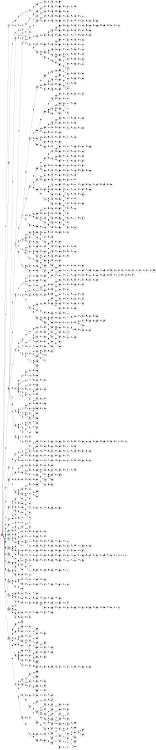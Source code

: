 digraph APTA {
__start0 [label="" shape="none"];

rankdir=LR;
size="8,5";

s0 [style="filled", color="black", fillcolor="#ff817b" shape="circle", label="0"];
s1 [style="filled", color="black", fillcolor="powderblue" shape="circle", label="1"];
s2 [style="filled", color="black", fillcolor="powderblue" shape="circle", label="2"];
s3 [style="filled", color="black", fillcolor="powderblue" shape="circle", label="3"];
s4 [style="filled", color="black", fillcolor="powderblue" shape="circle", label="4"];
s5 [style="filled", color="black", fillcolor="powderblue" shape="circle", label="5"];
s6 [style="filled", color="black", fillcolor="powderblue" shape="circle", label="6"];
s7 [style="filled", color="black", fillcolor="powderblue" shape="circle", label="7"];
s8 [style="filled", color="black", fillcolor="powderblue" shape="circle", label="8"];
s9 [style="filled", color="black", fillcolor="powderblue" shape="circle", label="9"];
s10 [style="filled", color="black", fillcolor="powderblue" shape="circle", label="10"];
s11 [style="filled", color="black", fillcolor="powderblue" shape="circle", label="11"];
s12 [style="rounded,filled", color="black", fillcolor="powderblue" shape="doublecircle", label="12"];
s13 [style="filled", color="black", fillcolor="powderblue" shape="circle", label="13"];
s14 [style="filled", color="black", fillcolor="powderblue" shape="circle", label="14"];
s15 [style="filled", color="black", fillcolor="powderblue" shape="circle", label="15"];
s16 [style="filled", color="black", fillcolor="powderblue" shape="circle", label="16"];
s17 [style="filled", color="black", fillcolor="powderblue" shape="circle", label="17"];
s18 [style="rounded,filled", color="black", fillcolor="powderblue" shape="doublecircle", label="18"];
s19 [style="filled", color="black", fillcolor="powderblue" shape="circle", label="19"];
s20 [style="filled", color="black", fillcolor="white" shape="circle", label="20"];
s21 [style="filled", color="black", fillcolor="white" shape="circle", label="21"];
s22 [style="filled", color="black", fillcolor="white" shape="circle", label="22"];
s23 [style="filled", color="black", fillcolor="white" shape="circle", label="23"];
s24 [style="filled", color="black", fillcolor="white" shape="circle", label="24"];
s25 [style="filled", color="black", fillcolor="white" shape="circle", label="25"];
s26 [style="filled", color="black", fillcolor="white" shape="circle", label="26"];
s27 [style="filled", color="black", fillcolor="white" shape="circle", label="27"];
s28 [style="filled", color="black", fillcolor="white" shape="circle", label="28"];
s29 [style="filled", color="black", fillcolor="white" shape="circle", label="29"];
s30 [style="filled", color="black", fillcolor="white" shape="circle", label="30"];
s31 [style="filled", color="black", fillcolor="white" shape="circle", label="31"];
s32 [style="filled", color="black", fillcolor="white" shape="circle", label="32"];
s33 [style="filled", color="black", fillcolor="white" shape="circle", label="33"];
s34 [style="filled", color="black", fillcolor="white" shape="circle", label="34"];
s35 [style="filled", color="black", fillcolor="white" shape="circle", label="35"];
s36 [style="filled", color="black", fillcolor="white" shape="circle", label="36"];
s37 [style="filled", color="black", fillcolor="white" shape="circle", label="37"];
s38 [style="filled", color="black", fillcolor="white" shape="circle", label="38"];
s39 [style="filled", color="black", fillcolor="white" shape="circle", label="39"];
s40 [style="filled", color="black", fillcolor="white" shape="circle", label="40"];
s41 [style="filled", color="black", fillcolor="white" shape="circle", label="41"];
s42 [style="filled", color="black", fillcolor="white" shape="circle", label="42"];
s43 [style="filled", color="black", fillcolor="white" shape="circle", label="43"];
s44 [style="filled", color="black", fillcolor="white" shape="circle", label="44"];
s45 [style="filled", color="black", fillcolor="white" shape="circle", label="45"];
s46 [style="filled", color="black", fillcolor="white" shape="circle", label="46"];
s47 [style="filled", color="black", fillcolor="white" shape="circle", label="47"];
s48 [style="filled", color="black", fillcolor="white" shape="circle", label="48"];
s49 [style="filled", color="black", fillcolor="white" shape="circle", label="49"];
s50 [style="filled", color="black", fillcolor="white" shape="circle", label="50"];
s51 [style="filled", color="black", fillcolor="white" shape="circle", label="51"];
s52 [style="filled", color="black", fillcolor="white" shape="circle", label="52"];
s53 [style="filled", color="black", fillcolor="white" shape="circle", label="53"];
s54 [style="filled", color="black", fillcolor="white" shape="circle", label="54"];
s55 [style="filled", color="black", fillcolor="white" shape="circle", label="55"];
s56 [style="filled", color="black", fillcolor="white" shape="circle", label="56"];
s57 [style="filled", color="black", fillcolor="white" shape="circle", label="57"];
s58 [style="filled", color="black", fillcolor="white" shape="circle", label="58"];
s59 [style="filled", color="black", fillcolor="white" shape="circle", label="59"];
s60 [style="filled", color="black", fillcolor="white" shape="circle", label="60"];
s61 [style="filled", color="black", fillcolor="white" shape="circle", label="61"];
s62 [style="filled", color="black", fillcolor="white" shape="circle", label="62"];
s63 [style="filled", color="black", fillcolor="white" shape="circle", label="63"];
s64 [style="filled", color="black", fillcolor="white" shape="circle", label="64"];
s65 [style="filled", color="black", fillcolor="white" shape="circle", label="65"];
s66 [style="filled", color="black", fillcolor="white" shape="circle", label="66"];
s67 [style="filled", color="black", fillcolor="white" shape="circle", label="67"];
s68 [style="filled", color="black", fillcolor="white" shape="circle", label="68"];
s69 [style="filled", color="black", fillcolor="white" shape="circle", label="69"];
s70 [style="filled", color="black", fillcolor="white" shape="circle", label="70"];
s71 [style="filled", color="black", fillcolor="white" shape="circle", label="71"];
s72 [style="filled", color="black", fillcolor="white" shape="circle", label="72"];
s73 [style="filled", color="black", fillcolor="white" shape="circle", label="73"];
s74 [style="rounded,filled", color="black", fillcolor="white" shape="doublecircle", label="74"];
s75 [style="filled", color="black", fillcolor="white" shape="circle", label="75"];
s76 [style="filled", color="black", fillcolor="white" shape="circle", label="76"];
s77 [style="filled", color="black", fillcolor="white" shape="circle", label="77"];
s78 [style="rounded,filled", color="black", fillcolor="white" shape="doublecircle", label="78"];
s79 [style="filled", color="black", fillcolor="white" shape="circle", label="79"];
s80 [style="filled", color="black", fillcolor="white" shape="circle", label="80"];
s81 [style="filled", color="black", fillcolor="white" shape="circle", label="81"];
s82 [style="filled", color="black", fillcolor="white" shape="circle", label="82"];
s83 [style="filled", color="black", fillcolor="white" shape="circle", label="83"];
s84 [style="filled", color="black", fillcolor="white" shape="circle", label="84"];
s85 [style="filled", color="black", fillcolor="white" shape="circle", label="85"];
s86 [style="filled", color="black", fillcolor="white" shape="circle", label="86"];
s87 [style="filled", color="black", fillcolor="white" shape="circle", label="87"];
s88 [style="filled", color="black", fillcolor="white" shape="circle", label="88"];
s89 [style="filled", color="black", fillcolor="white" shape="circle", label="89"];
s90 [style="filled", color="black", fillcolor="white" shape="circle", label="90"];
s91 [style="filled", color="black", fillcolor="white" shape="circle", label="91"];
s92 [style="filled", color="black", fillcolor="white" shape="circle", label="92"];
s93 [style="filled", color="black", fillcolor="white" shape="circle", label="93"];
s94 [style="filled", color="black", fillcolor="white" shape="circle", label="94"];
s95 [style="filled", color="black", fillcolor="white" shape="circle", label="95"];
s96 [style="filled", color="black", fillcolor="white" shape="circle", label="96"];
s97 [style="filled", color="black", fillcolor="white" shape="circle", label="97"];
s98 [style="filled", color="black", fillcolor="white" shape="circle", label="98"];
s99 [style="filled", color="black", fillcolor="white" shape="circle", label="99"];
s100 [style="filled", color="black", fillcolor="white" shape="circle", label="100"];
s101 [style="filled", color="black", fillcolor="white" shape="circle", label="101"];
s102 [style="filled", color="black", fillcolor="white" shape="circle", label="102"];
s103 [style="filled", color="black", fillcolor="white" shape="circle", label="103"];
s104 [style="filled", color="black", fillcolor="white" shape="circle", label="104"];
s105 [style="filled", color="black", fillcolor="white" shape="circle", label="105"];
s106 [style="filled", color="black", fillcolor="white" shape="circle", label="106"];
s107 [style="filled", color="black", fillcolor="white" shape="circle", label="107"];
s108 [style="filled", color="black", fillcolor="white" shape="circle", label="108"];
s109 [style="filled", color="black", fillcolor="white" shape="circle", label="109"];
s110 [style="filled", color="black", fillcolor="white" shape="circle", label="110"];
s111 [style="filled", color="black", fillcolor="white" shape="circle", label="111"];
s112 [style="filled", color="black", fillcolor="white" shape="circle", label="112"];
s113 [style="filled", color="black", fillcolor="white" shape="circle", label="113"];
s114 [style="filled", color="black", fillcolor="white" shape="circle", label="114"];
s115 [style="filled", color="black", fillcolor="white" shape="circle", label="115"];
s116 [style="filled", color="black", fillcolor="white" shape="circle", label="116"];
s117 [style="filled", color="black", fillcolor="white" shape="circle", label="117"];
s118 [style="filled", color="black", fillcolor="white" shape="circle", label="118"];
s119 [style="filled", color="black", fillcolor="white" shape="circle", label="119"];
s120 [style="filled", color="black", fillcolor="white" shape="circle", label="120"];
s121 [style="filled", color="black", fillcolor="white" shape="circle", label="121"];
s122 [style="filled", color="black", fillcolor="white" shape="circle", label="122"];
s123 [style="filled", color="black", fillcolor="white" shape="circle", label="123"];
s124 [style="filled", color="black", fillcolor="white" shape="circle", label="124"];
s125 [style="filled", color="black", fillcolor="white" shape="circle", label="125"];
s126 [style="filled", color="black", fillcolor="white" shape="circle", label="126"];
s127 [style="filled", color="black", fillcolor="white" shape="circle", label="127"];
s128 [style="filled", color="black", fillcolor="white" shape="circle", label="128"];
s129 [style="filled", color="black", fillcolor="white" shape="circle", label="129"];
s130 [style="filled", color="black", fillcolor="white" shape="circle", label="130"];
s131 [style="filled", color="black", fillcolor="white" shape="circle", label="131"];
s132 [style="filled", color="black", fillcolor="white" shape="circle", label="132"];
s133 [style="filled", color="black", fillcolor="white" shape="circle", label="133"];
s134 [style="filled", color="black", fillcolor="white" shape="circle", label="134"];
s135 [style="filled", color="black", fillcolor="white" shape="circle", label="135"];
s136 [style="filled", color="black", fillcolor="white" shape="circle", label="136"];
s137 [style="filled", color="black", fillcolor="white" shape="circle", label="137"];
s138 [style="filled", color="black", fillcolor="white" shape="circle", label="138"];
s139 [style="filled", color="black", fillcolor="white" shape="circle", label="139"];
s140 [style="filled", color="black", fillcolor="white" shape="circle", label="140"];
s141 [style="filled", color="black", fillcolor="white" shape="circle", label="141"];
s142 [style="filled", color="black", fillcolor="white" shape="circle", label="142"];
s143 [style="filled", color="black", fillcolor="white" shape="circle", label="143"];
s144 [style="filled", color="black", fillcolor="white" shape="circle", label="144"];
s145 [style="filled", color="black", fillcolor="white" shape="circle", label="145"];
s146 [style="filled", color="black", fillcolor="white" shape="circle", label="146"];
s147 [style="filled", color="black", fillcolor="white" shape="circle", label="147"];
s148 [style="filled", color="black", fillcolor="white" shape="circle", label="148"];
s149 [style="filled", color="black", fillcolor="white" shape="circle", label="149"];
s150 [style="filled", color="black", fillcolor="white" shape="circle", label="150"];
s151 [style="filled", color="black", fillcolor="white" shape="circle", label="151"];
s152 [style="filled", color="black", fillcolor="white" shape="circle", label="152"];
s153 [style="filled", color="black", fillcolor="white" shape="circle", label="153"];
s154 [style="filled", color="black", fillcolor="white" shape="circle", label="154"];
s155 [style="filled", color="black", fillcolor="white" shape="circle", label="155"];
s156 [style="filled", color="black", fillcolor="white" shape="circle", label="156"];
s157 [style="filled", color="black", fillcolor="white" shape="circle", label="157"];
s158 [style="filled", color="black", fillcolor="white" shape="circle", label="158"];
s159 [style="filled", color="black", fillcolor="white" shape="circle", label="159"];
s160 [style="filled", color="black", fillcolor="white" shape="circle", label="160"];
s161 [style="filled", color="black", fillcolor="white" shape="circle", label="161"];
s162 [style="filled", color="black", fillcolor="white" shape="circle", label="162"];
s163 [style="filled", color="black", fillcolor="white" shape="circle", label="163"];
s164 [style="filled", color="black", fillcolor="white" shape="circle", label="164"];
s165 [style="filled", color="black", fillcolor="white" shape="circle", label="165"];
s166 [style="filled", color="black", fillcolor="white" shape="circle", label="166"];
s167 [style="filled", color="black", fillcolor="white" shape="circle", label="167"];
s168 [style="filled", color="black", fillcolor="white" shape="circle", label="168"];
s169 [style="filled", color="black", fillcolor="white" shape="circle", label="169"];
s170 [style="filled", color="black", fillcolor="white" shape="circle", label="170"];
s171 [style="filled", color="black", fillcolor="white" shape="circle", label="171"];
s172 [style="filled", color="black", fillcolor="white" shape="circle", label="172"];
s173 [style="filled", color="black", fillcolor="white" shape="circle", label="173"];
s174 [style="filled", color="black", fillcolor="white" shape="circle", label="174"];
s175 [style="filled", color="black", fillcolor="white" shape="circle", label="175"];
s176 [style="filled", color="black", fillcolor="white" shape="circle", label="176"];
s177 [style="filled", color="black", fillcolor="white" shape="circle", label="177"];
s178 [style="filled", color="black", fillcolor="white" shape="circle", label="178"];
s179 [style="filled", color="black", fillcolor="white" shape="circle", label="179"];
s180 [style="filled", color="black", fillcolor="white" shape="circle", label="180"];
s181 [style="filled", color="black", fillcolor="white" shape="circle", label="181"];
s182 [style="filled", color="black", fillcolor="white" shape="circle", label="182"];
s183 [style="filled", color="black", fillcolor="white" shape="circle", label="183"];
s184 [style="filled", color="black", fillcolor="white" shape="circle", label="184"];
s185 [style="filled", color="black", fillcolor="white" shape="circle", label="185"];
s186 [style="filled", color="black", fillcolor="white" shape="circle", label="186"];
s187 [style="filled", color="black", fillcolor="white" shape="circle", label="187"];
s188 [style="filled", color="black", fillcolor="white" shape="circle", label="188"];
s189 [style="filled", color="black", fillcolor="white" shape="circle", label="189"];
s190 [style="filled", color="black", fillcolor="white" shape="circle", label="190"];
s191 [style="filled", color="black", fillcolor="white" shape="circle", label="191"];
s192 [style="filled", color="black", fillcolor="white" shape="circle", label="192"];
s193 [style="filled", color="black", fillcolor="white" shape="circle", label="193"];
s194 [style="filled", color="black", fillcolor="white" shape="circle", label="194"];
s195 [style="filled", color="black", fillcolor="white" shape="circle", label="195"];
s196 [style="filled", color="black", fillcolor="white" shape="circle", label="196"];
s197 [style="filled", color="black", fillcolor="white" shape="circle", label="197"];
s198 [style="filled", color="black", fillcolor="white" shape="circle", label="198"];
s199 [style="filled", color="black", fillcolor="white" shape="circle", label="199"];
s200 [style="filled", color="black", fillcolor="white" shape="circle", label="200"];
s201 [style="filled", color="black", fillcolor="white" shape="circle", label="201"];
s202 [style="filled", color="black", fillcolor="white" shape="circle", label="202"];
s203 [style="filled", color="black", fillcolor="white" shape="circle", label="203"];
s204 [style="filled", color="black", fillcolor="white" shape="circle", label="204"];
s205 [style="filled", color="black", fillcolor="white" shape="circle", label="205"];
s206 [style="filled", color="black", fillcolor="white" shape="circle", label="206"];
s207 [style="filled", color="black", fillcolor="white" shape="circle", label="207"];
s208 [style="filled", color="black", fillcolor="white" shape="circle", label="208"];
s209 [style="filled", color="black", fillcolor="white" shape="circle", label="209"];
s210 [style="filled", color="black", fillcolor="white" shape="circle", label="210"];
s211 [style="filled", color="black", fillcolor="white" shape="circle", label="211"];
s212 [style="filled", color="black", fillcolor="white" shape="circle", label="212"];
s213 [style="filled", color="black", fillcolor="white" shape="circle", label="213"];
s214 [style="filled", color="black", fillcolor="white" shape="circle", label="214"];
s215 [style="filled", color="black", fillcolor="white" shape="circle", label="215"];
s216 [style="rounded,filled", color="black", fillcolor="white" shape="doublecircle", label="216"];
s217 [style="filled", color="black", fillcolor="white" shape="circle", label="217"];
s218 [style="filled", color="black", fillcolor="white" shape="circle", label="218"];
s219 [style="filled", color="black", fillcolor="white" shape="circle", label="219"];
s220 [style="filled", color="black", fillcolor="white" shape="circle", label="220"];
s221 [style="filled", color="black", fillcolor="white" shape="circle", label="221"];
s222 [style="filled", color="black", fillcolor="white" shape="circle", label="222"];
s223 [style="filled", color="black", fillcolor="white" shape="circle", label="223"];
s224 [style="filled", color="black", fillcolor="white" shape="circle", label="224"];
s225 [style="filled", color="black", fillcolor="white" shape="circle", label="225"];
s226 [style="filled", color="black", fillcolor="white" shape="circle", label="226"];
s227 [style="filled", color="black", fillcolor="white" shape="circle", label="227"];
s228 [style="filled", color="black", fillcolor="white" shape="circle", label="228"];
s229 [style="filled", color="black", fillcolor="white" shape="circle", label="229"];
s230 [style="filled", color="black", fillcolor="white" shape="circle", label="230"];
s231 [style="rounded,filled", color="black", fillcolor="white" shape="doublecircle", label="231"];
s232 [style="filled", color="black", fillcolor="white" shape="circle", label="232"];
s233 [style="filled", color="black", fillcolor="white" shape="circle", label="233"];
s234 [style="filled", color="black", fillcolor="white" shape="circle", label="234"];
s235 [style="filled", color="black", fillcolor="white" shape="circle", label="235"];
s236 [style="filled", color="black", fillcolor="white" shape="circle", label="236"];
s237 [style="filled", color="black", fillcolor="white" shape="circle", label="237"];
s238 [style="filled", color="black", fillcolor="white" shape="circle", label="238"];
s239 [style="filled", color="black", fillcolor="white" shape="circle", label="239"];
s240 [style="filled", color="black", fillcolor="white" shape="circle", label="240"];
s241 [style="filled", color="black", fillcolor="white" shape="circle", label="241"];
s242 [style="filled", color="black", fillcolor="white" shape="circle", label="242"];
s243 [style="filled", color="black", fillcolor="white" shape="circle", label="243"];
s244 [style="filled", color="black", fillcolor="white" shape="circle", label="244"];
s245 [style="filled", color="black", fillcolor="white" shape="circle", label="245"];
s246 [style="filled", color="black", fillcolor="white" shape="circle", label="246"];
s247 [style="filled", color="black", fillcolor="white" shape="circle", label="247"];
s248 [style="filled", color="black", fillcolor="white" shape="circle", label="248"];
s249 [style="filled", color="black", fillcolor="white" shape="circle", label="249"];
s250 [style="filled", color="black", fillcolor="white" shape="circle", label="250"];
s251 [style="filled", color="black", fillcolor="white" shape="circle", label="251"];
s252 [style="filled", color="black", fillcolor="white" shape="circle", label="252"];
s253 [style="filled", color="black", fillcolor="white" shape="circle", label="253"];
s254 [style="filled", color="black", fillcolor="white" shape="circle", label="254"];
s255 [style="filled", color="black", fillcolor="white" shape="circle", label="255"];
s256 [style="filled", color="black", fillcolor="white" shape="circle", label="256"];
s257 [style="filled", color="black", fillcolor="white" shape="circle", label="257"];
s258 [style="filled", color="black", fillcolor="white" shape="circle", label="258"];
s259 [style="filled", color="black", fillcolor="white" shape="circle", label="259"];
s260 [style="filled", color="black", fillcolor="white" shape="circle", label="260"];
s261 [style="filled", color="black", fillcolor="white" shape="circle", label="261"];
s262 [style="filled", color="black", fillcolor="white" shape="circle", label="262"];
s263 [style="filled", color="black", fillcolor="white" shape="circle", label="263"];
s264 [style="filled", color="black", fillcolor="white" shape="circle", label="264"];
s265 [style="filled", color="black", fillcolor="white" shape="circle", label="265"];
s266 [style="filled", color="black", fillcolor="white" shape="circle", label="266"];
s267 [style="filled", color="black", fillcolor="white" shape="circle", label="267"];
s268 [style="filled", color="black", fillcolor="white" shape="circle", label="268"];
s269 [style="filled", color="black", fillcolor="white" shape="circle", label="269"];
s270 [style="filled", color="black", fillcolor="white" shape="circle", label="270"];
s271 [style="filled", color="black", fillcolor="white" shape="circle", label="271"];
s272 [style="filled", color="black", fillcolor="white" shape="circle", label="272"];
s273 [style="filled", color="black", fillcolor="white" shape="circle", label="273"];
s274 [style="filled", color="black", fillcolor="white" shape="circle", label="274"];
s275 [style="filled", color="black", fillcolor="white" shape="circle", label="275"];
s276 [style="filled", color="black", fillcolor="white" shape="circle", label="276"];
s277 [style="filled", color="black", fillcolor="white" shape="circle", label="277"];
s278 [style="filled", color="black", fillcolor="white" shape="circle", label="278"];
s279 [style="filled", color="black", fillcolor="white" shape="circle", label="279"];
s280 [style="filled", color="black", fillcolor="white" shape="circle", label="280"];
s281 [style="filled", color="black", fillcolor="white" shape="circle", label="281"];
s282 [style="rounded,filled", color="black", fillcolor="white" shape="doublecircle", label="282"];
s283 [style="filled", color="black", fillcolor="white" shape="circle", label="283"];
s284 [style="filled", color="black", fillcolor="white" shape="circle", label="284"];
s285 [style="filled", color="black", fillcolor="white" shape="circle", label="285"];
s286 [style="filled", color="black", fillcolor="white" shape="circle", label="286"];
s287 [style="filled", color="black", fillcolor="white" shape="circle", label="287"];
s288 [style="filled", color="black", fillcolor="white" shape="circle", label="288"];
s289 [style="filled", color="black", fillcolor="white" shape="circle", label="289"];
s290 [style="filled", color="black", fillcolor="white" shape="circle", label="290"];
s291 [style="filled", color="black", fillcolor="white" shape="circle", label="291"];
s292 [style="filled", color="black", fillcolor="white" shape="circle", label="292"];
s293 [style="rounded,filled", color="black", fillcolor="white" shape="doublecircle", label="293"];
s294 [style="filled", color="black", fillcolor="white" shape="circle", label="294"];
s295 [style="filled", color="black", fillcolor="white" shape="circle", label="295"];
s296 [style="filled", color="black", fillcolor="white" shape="circle", label="296"];
s297 [style="filled", color="black", fillcolor="white" shape="circle", label="297"];
s298 [style="filled", color="black", fillcolor="white" shape="circle", label="298"];
s299 [style="filled", color="black", fillcolor="white" shape="circle", label="299"];
s300 [style="filled", color="black", fillcolor="white" shape="circle", label="300"];
s301 [style="filled", color="black", fillcolor="white" shape="circle", label="301"];
s302 [style="filled", color="black", fillcolor="white" shape="circle", label="302"];
s303 [style="filled", color="black", fillcolor="white" shape="circle", label="303"];
s304 [style="filled", color="black", fillcolor="white" shape="circle", label="304"];
s305 [style="filled", color="black", fillcolor="white" shape="circle", label="305"];
s306 [style="filled", color="black", fillcolor="white" shape="circle", label="306"];
s307 [style="filled", color="black", fillcolor="white" shape="circle", label="307"];
s308 [style="rounded,filled", color="black", fillcolor="white" shape="doublecircle", label="308"];
s309 [style="filled", color="black", fillcolor="white" shape="circle", label="309"];
s310 [style="filled", color="black", fillcolor="white" shape="circle", label="310"];
s311 [style="filled", color="black", fillcolor="white" shape="circle", label="311"];
s312 [style="filled", color="black", fillcolor="white" shape="circle", label="312"];
s313 [style="filled", color="black", fillcolor="white" shape="circle", label="313"];
s314 [style="filled", color="black", fillcolor="white" shape="circle", label="314"];
s315 [style="filled", color="black", fillcolor="white" shape="circle", label="315"];
s316 [style="filled", color="black", fillcolor="white" shape="circle", label="316"];
s317 [style="filled", color="black", fillcolor="white" shape="circle", label="317"];
s318 [style="filled", color="black", fillcolor="white" shape="circle", label="318"];
s319 [style="filled", color="black", fillcolor="white" shape="circle", label="319"];
s320 [style="filled", color="black", fillcolor="white" shape="circle", label="320"];
s321 [style="filled", color="black", fillcolor="white" shape="circle", label="321"];
s322 [style="filled", color="black", fillcolor="white" shape="circle", label="322"];
s323 [style="filled", color="black", fillcolor="white" shape="circle", label="323"];
s324 [style="filled", color="black", fillcolor="white" shape="circle", label="324"];
s325 [style="filled", color="black", fillcolor="white" shape="circle", label="325"];
s326 [style="filled", color="black", fillcolor="white" shape="circle", label="326"];
s327 [style="filled", color="black", fillcolor="white" shape="circle", label="327"];
s328 [style="filled", color="black", fillcolor="white" shape="circle", label="328"];
s329 [style="filled", color="black", fillcolor="white" shape="circle", label="329"];
s330 [style="filled", color="black", fillcolor="white" shape="circle", label="330"];
s331 [style="filled", color="black", fillcolor="white" shape="circle", label="331"];
s332 [style="filled", color="black", fillcolor="white" shape="circle", label="332"];
s333 [style="rounded,filled", color="black", fillcolor="white" shape="doublecircle", label="333"];
s334 [style="filled", color="black", fillcolor="white" shape="circle", label="334"];
s335 [style="filled", color="black", fillcolor="white" shape="circle", label="335"];
s336 [style="filled", color="black", fillcolor="white" shape="circle", label="336"];
s337 [style="filled", color="black", fillcolor="white" shape="circle", label="337"];
s338 [style="filled", color="black", fillcolor="white" shape="circle", label="338"];
s339 [style="filled", color="black", fillcolor="white" shape="circle", label="339"];
s340 [style="filled", color="black", fillcolor="white" shape="circle", label="340"];
s341 [style="filled", color="black", fillcolor="white" shape="circle", label="341"];
s342 [style="filled", color="black", fillcolor="white" shape="circle", label="342"];
s343 [style="filled", color="black", fillcolor="white" shape="circle", label="343"];
s344 [style="filled", color="black", fillcolor="white" shape="circle", label="344"];
s345 [style="filled", color="black", fillcolor="white" shape="circle", label="345"];
s346 [style="filled", color="black", fillcolor="white" shape="circle", label="346"];
s347 [style="filled", color="black", fillcolor="white" shape="circle", label="347"];
s348 [style="filled", color="black", fillcolor="white" shape="circle", label="348"];
s349 [style="filled", color="black", fillcolor="white" shape="circle", label="349"];
s350 [style="filled", color="black", fillcolor="white" shape="circle", label="350"];
s351 [style="filled", color="black", fillcolor="white" shape="circle", label="351"];
s352 [style="filled", color="black", fillcolor="white" shape="circle", label="352"];
s353 [style="filled", color="black", fillcolor="white" shape="circle", label="353"];
s354 [style="filled", color="black", fillcolor="white" shape="circle", label="354"];
s355 [style="filled", color="black", fillcolor="white" shape="circle", label="355"];
s356 [style="filled", color="black", fillcolor="white" shape="circle", label="356"];
s357 [style="filled", color="black", fillcolor="white" shape="circle", label="357"];
s358 [style="filled", color="black", fillcolor="white" shape="circle", label="358"];
s359 [style="filled", color="black", fillcolor="white" shape="circle", label="359"];
s360 [style="filled", color="black", fillcolor="white" shape="circle", label="360"];
s361 [style="filled", color="black", fillcolor="white" shape="circle", label="361"];
s362 [style="filled", color="black", fillcolor="white" shape="circle", label="362"];
s363 [style="filled", color="black", fillcolor="white" shape="circle", label="363"];
s364 [style="filled", color="black", fillcolor="white" shape="circle", label="364"];
s365 [style="filled", color="black", fillcolor="white" shape="circle", label="365"];
s366 [style="filled", color="black", fillcolor="white" shape="circle", label="366"];
s367 [style="filled", color="black", fillcolor="white" shape="circle", label="367"];
s368 [style="filled", color="black", fillcolor="white" shape="circle", label="368"];
s369 [style="filled", color="black", fillcolor="white" shape="circle", label="369"];
s370 [style="filled", color="black", fillcolor="white" shape="circle", label="370"];
s371 [style="filled", color="black", fillcolor="white" shape="circle", label="371"];
s372 [style="filled", color="black", fillcolor="white" shape="circle", label="372"];
s373 [style="filled", color="black", fillcolor="white" shape="circle", label="373"];
s374 [style="filled", color="black", fillcolor="white" shape="circle", label="374"];
s375 [style="filled", color="black", fillcolor="white" shape="circle", label="375"];
s376 [style="filled", color="black", fillcolor="white" shape="circle", label="376"];
s377 [style="filled", color="black", fillcolor="white" shape="circle", label="377"];
s378 [style="filled", color="black", fillcolor="white" shape="circle", label="378"];
s379 [style="filled", color="black", fillcolor="white" shape="circle", label="379"];
s380 [style="filled", color="black", fillcolor="white" shape="circle", label="380"];
s381 [style="filled", color="black", fillcolor="white" shape="circle", label="381"];
s382 [style="filled", color="black", fillcolor="white" shape="circle", label="382"];
s383 [style="rounded,filled", color="black", fillcolor="white" shape="doublecircle", label="383"];
s384 [style="rounded,filled", color="black", fillcolor="white" shape="doublecircle", label="384"];
s385 [style="filled", color="black", fillcolor="white" shape="circle", label="385"];
s386 [style="filled", color="black", fillcolor="white" shape="circle", label="386"];
s387 [style="filled", color="black", fillcolor="white" shape="circle", label="387"];
s388 [style="filled", color="black", fillcolor="white" shape="circle", label="388"];
s389 [style="filled", color="black", fillcolor="white" shape="circle", label="389"];
s390 [style="filled", color="black", fillcolor="white" shape="circle", label="390"];
s391 [style="filled", color="black", fillcolor="white" shape="circle", label="391"];
s392 [style="filled", color="black", fillcolor="white" shape="circle", label="392"];
s393 [style="filled", color="black", fillcolor="white" shape="circle", label="393"];
s394 [style="filled", color="black", fillcolor="white" shape="circle", label="394"];
s395 [style="filled", color="black", fillcolor="white" shape="circle", label="395"];
s396 [style="filled", color="black", fillcolor="white" shape="circle", label="396"];
s397 [style="filled", color="black", fillcolor="white" shape="circle", label="397"];
s398 [style="filled", color="black", fillcolor="white" shape="circle", label="398"];
s399 [style="filled", color="black", fillcolor="white" shape="circle", label="399"];
s400 [style="rounded,filled", color="black", fillcolor="white" shape="doublecircle", label="400"];
s401 [style="filled", color="black", fillcolor="white" shape="circle", label="401"];
s402 [style="filled", color="black", fillcolor="white" shape="circle", label="402"];
s403 [style="filled", color="black", fillcolor="white" shape="circle", label="403"];
s404 [style="filled", color="black", fillcolor="white" shape="circle", label="404"];
s405 [style="filled", color="black", fillcolor="white" shape="circle", label="405"];
s406 [style="filled", color="black", fillcolor="white" shape="circle", label="406"];
s407 [style="filled", color="black", fillcolor="white" shape="circle", label="407"];
s408 [style="filled", color="black", fillcolor="white" shape="circle", label="408"];
s409 [style="filled", color="black", fillcolor="white" shape="circle", label="409"];
s410 [style="filled", color="black", fillcolor="white" shape="circle", label="410"];
s411 [style="filled", color="black", fillcolor="white" shape="circle", label="411"];
s412 [style="filled", color="black", fillcolor="white" shape="circle", label="412"];
s413 [style="filled", color="black", fillcolor="white" shape="circle", label="413"];
s414 [style="filled", color="black", fillcolor="white" shape="circle", label="414"];
s415 [style="rounded,filled", color="black", fillcolor="white" shape="doublecircle", label="415"];
s416 [style="filled", color="black", fillcolor="white" shape="circle", label="416"];
s417 [style="filled", color="black", fillcolor="white" shape="circle", label="417"];
s418 [style="filled", color="black", fillcolor="white" shape="circle", label="418"];
s419 [style="filled", color="black", fillcolor="white" shape="circle", label="419"];
s420 [style="filled", color="black", fillcolor="white" shape="circle", label="420"];
s421 [style="filled", color="black", fillcolor="white" shape="circle", label="421"];
s422 [style="filled", color="black", fillcolor="white" shape="circle", label="422"];
s423 [style="filled", color="black", fillcolor="white" shape="circle", label="423"];
s424 [style="filled", color="black", fillcolor="white" shape="circle", label="424"];
s425 [style="filled", color="black", fillcolor="white" shape="circle", label="425"];
s426 [style="filled", color="black", fillcolor="white" shape="circle", label="426"];
s427 [style="filled", color="black", fillcolor="white" shape="circle", label="427"];
s428 [style="filled", color="black", fillcolor="white" shape="circle", label="428"];
s429 [style="filled", color="black", fillcolor="white" shape="circle", label="429"];
s430 [style="filled", color="black", fillcolor="white" shape="circle", label="430"];
s431 [style="filled", color="black", fillcolor="white" shape="circle", label="431"];
s432 [style="filled", color="black", fillcolor="white" shape="circle", label="432"];
s433 [style="filled", color="black", fillcolor="white" shape="circle", label="433"];
s434 [style="filled", color="black", fillcolor="white" shape="circle", label="434"];
s435 [style="filled", color="black", fillcolor="white" shape="circle", label="435"];
s436 [style="filled", color="black", fillcolor="white" shape="circle", label="436"];
s437 [style="filled", color="black", fillcolor="white" shape="circle", label="437"];
s438 [style="filled", color="black", fillcolor="white" shape="circle", label="438"];
s439 [style="filled", color="black", fillcolor="white" shape="circle", label="439"];
s440 [style="filled", color="black", fillcolor="white" shape="circle", label="440"];
s441 [style="filled", color="black", fillcolor="white" shape="circle", label="441"];
s442 [style="filled", color="black", fillcolor="white" shape="circle", label="442"];
s443 [style="filled", color="black", fillcolor="white" shape="circle", label="443"];
s444 [style="filled", color="black", fillcolor="white" shape="circle", label="444"];
s445 [style="filled", color="black", fillcolor="white" shape="circle", label="445"];
s446 [style="filled", color="black", fillcolor="white" shape="circle", label="446"];
s447 [style="filled", color="black", fillcolor="white" shape="circle", label="447"];
s448 [style="filled", color="black", fillcolor="white" shape="circle", label="448"];
s449 [style="filled", color="black", fillcolor="white" shape="circle", label="449"];
s450 [style="filled", color="black", fillcolor="white" shape="circle", label="450"];
s451 [style="filled", color="black", fillcolor="white" shape="circle", label="451"];
s452 [style="filled", color="black", fillcolor="white" shape="circle", label="452"];
s453 [style="filled", color="black", fillcolor="white" shape="circle", label="453"];
s454 [style="filled", color="black", fillcolor="white" shape="circle", label="454"];
s455 [style="filled", color="black", fillcolor="white" shape="circle", label="455"];
s456 [style="filled", color="black", fillcolor="white" shape="circle", label="456"];
s457 [style="filled", color="black", fillcolor="white" shape="circle", label="457"];
s458 [style="filled", color="black", fillcolor="white" shape="circle", label="458"];
s459 [style="filled", color="black", fillcolor="white" shape="circle", label="459"];
s460 [style="filled", color="black", fillcolor="white" shape="circle", label="460"];
s461 [style="filled", color="black", fillcolor="white" shape="circle", label="461"];
s462 [style="filled", color="black", fillcolor="white" shape="circle", label="462"];
s463 [style="filled", color="black", fillcolor="white" shape="circle", label="463"];
s464 [style="filled", color="black", fillcolor="white" shape="circle", label="464"];
s465 [style="filled", color="black", fillcolor="white" shape="circle", label="465"];
s466 [style="filled", color="black", fillcolor="white" shape="circle", label="466"];
s467 [style="filled", color="black", fillcolor="white" shape="circle", label="467"];
s468 [style="filled", color="black", fillcolor="white" shape="circle", label="468"];
s469 [style="filled", color="black", fillcolor="white" shape="circle", label="469"];
s470 [style="filled", color="black", fillcolor="white" shape="circle", label="470"];
s471 [style="filled", color="black", fillcolor="white" shape="circle", label="471"];
s472 [style="filled", color="black", fillcolor="white" shape="circle", label="472"];
s473 [style="filled", color="black", fillcolor="white" shape="circle", label="473"];
s474 [style="filled", color="black", fillcolor="white" shape="circle", label="474"];
s475 [style="filled", color="black", fillcolor="white" shape="circle", label="475"];
s476 [style="filled", color="black", fillcolor="white" shape="circle", label="476"];
s477 [style="filled", color="black", fillcolor="white" shape="circle", label="477"];
s478 [style="filled", color="black", fillcolor="white" shape="circle", label="478"];
s479 [style="filled", color="black", fillcolor="white" shape="circle", label="479"];
s480 [style="filled", color="black", fillcolor="white" shape="circle", label="480"];
s481 [style="filled", color="black", fillcolor="white" shape="circle", label="481"];
s482 [style="filled", color="black", fillcolor="white" shape="circle", label="482"];
s483 [style="filled", color="black", fillcolor="white" shape="circle", label="483"];
s484 [style="filled", color="black", fillcolor="white" shape="circle", label="484"];
s485 [style="filled", color="black", fillcolor="white" shape="circle", label="485"];
s486 [style="filled", color="black", fillcolor="white" shape="circle", label="486"];
s487 [style="filled", color="black", fillcolor="white" shape="circle", label="487"];
s488 [style="filled", color="black", fillcolor="white" shape="circle", label="488"];
s489 [style="filled", color="black", fillcolor="white" shape="circle", label="489"];
s490 [style="filled", color="black", fillcolor="white" shape="circle", label="490"];
s491 [style="filled", color="black", fillcolor="white" shape="circle", label="491"];
s492 [style="filled", color="black", fillcolor="white" shape="circle", label="492"];
s493 [style="filled", color="black", fillcolor="white" shape="circle", label="493"];
s494 [style="filled", color="black", fillcolor="white" shape="circle", label="494"];
s495 [style="filled", color="black", fillcolor="white" shape="circle", label="495"];
s496 [style="filled", color="black", fillcolor="white" shape="circle", label="496"];
s497 [style="filled", color="black", fillcolor="white" shape="circle", label="497"];
s498 [style="rounded,filled", color="black", fillcolor="white" shape="doublecircle", label="498"];
s499 [style="filled", color="black", fillcolor="white" shape="circle", label="499"];
s500 [style="filled", color="black", fillcolor="white" shape="circle", label="500"];
s501 [style="filled", color="black", fillcolor="white" shape="circle", label="501"];
s502 [style="filled", color="black", fillcolor="white" shape="circle", label="502"];
s503 [style="filled", color="black", fillcolor="white" shape="circle", label="503"];
s504 [style="filled", color="black", fillcolor="white" shape="circle", label="504"];
s505 [style="filled", color="black", fillcolor="white" shape="circle", label="505"];
s506 [style="filled", color="black", fillcolor="white" shape="circle", label="506"];
s507 [style="filled", color="black", fillcolor="white" shape="circle", label="507"];
s508 [style="filled", color="black", fillcolor="white" shape="circle", label="508"];
s509 [style="filled", color="black", fillcolor="white" shape="circle", label="509"];
s510 [style="filled", color="black", fillcolor="white" shape="circle", label="510"];
s511 [style="filled", color="black", fillcolor="white" shape="circle", label="511"];
s512 [style="filled", color="black", fillcolor="white" shape="circle", label="512"];
s513 [style="filled", color="black", fillcolor="white" shape="circle", label="513"];
s514 [style="filled", color="black", fillcolor="white" shape="circle", label="514"];
s515 [style="filled", color="black", fillcolor="white" shape="circle", label="515"];
s516 [style="filled", color="black", fillcolor="white" shape="circle", label="516"];
s517 [style="filled", color="black", fillcolor="white" shape="circle", label="517"];
s518 [style="filled", color="black", fillcolor="white" shape="circle", label="518"];
s519 [style="filled", color="black", fillcolor="white" shape="circle", label="519"];
s520 [style="filled", color="black", fillcolor="white" shape="circle", label="520"];
s521 [style="filled", color="black", fillcolor="white" shape="circle", label="521"];
s522 [style="filled", color="black", fillcolor="white" shape="circle", label="522"];
s523 [style="filled", color="black", fillcolor="white" shape="circle", label="523"];
s524 [style="filled", color="black", fillcolor="white" shape="circle", label="524"];
s525 [style="filled", color="black", fillcolor="white" shape="circle", label="525"];
s526 [style="filled", color="black", fillcolor="white" shape="circle", label="526"];
s527 [style="filled", color="black", fillcolor="white" shape="circle", label="527"];
s528 [style="filled", color="black", fillcolor="white" shape="circle", label="528"];
s529 [style="filled", color="black", fillcolor="white" shape="circle", label="529"];
s530 [style="filled", color="black", fillcolor="white" shape="circle", label="530"];
s531 [style="filled", color="black", fillcolor="white" shape="circle", label="531"];
s532 [style="filled", color="black", fillcolor="white" shape="circle", label="532"];
s533 [style="filled", color="black", fillcolor="white" shape="circle", label="533"];
s534 [style="filled", color="black", fillcolor="white" shape="circle", label="534"];
s535 [style="filled", color="black", fillcolor="white" shape="circle", label="535"];
s536 [style="filled", color="black", fillcolor="white" shape="circle", label="536"];
s537 [style="filled", color="black", fillcolor="white" shape="circle", label="537"];
s538 [style="filled", color="black", fillcolor="white" shape="circle", label="538"];
s539 [style="filled", color="black", fillcolor="white" shape="circle", label="539"];
s540 [style="filled", color="black", fillcolor="white" shape="circle", label="540"];
s541 [style="filled", color="black", fillcolor="white" shape="circle", label="541"];
s542 [style="filled", color="black", fillcolor="white" shape="circle", label="542"];
s543 [style="filled", color="black", fillcolor="white" shape="circle", label="543"];
s544 [style="filled", color="black", fillcolor="white" shape="circle", label="544"];
s545 [style="filled", color="black", fillcolor="white" shape="circle", label="545"];
s546 [style="filled", color="black", fillcolor="white" shape="circle", label="546"];
s547 [style="filled", color="black", fillcolor="white" shape="circle", label="547"];
s548 [style="filled", color="black", fillcolor="white" shape="circle", label="548"];
s549 [style="filled", color="black", fillcolor="white" shape="circle", label="549"];
s550 [style="filled", color="black", fillcolor="white" shape="circle", label="550"];
s551 [style="filled", color="black", fillcolor="white" shape="circle", label="551"];
s552 [style="filled", color="black", fillcolor="white" shape="circle", label="552"];
s553 [style="filled", color="black", fillcolor="white" shape="circle", label="553"];
s554 [style="filled", color="black", fillcolor="white" shape="circle", label="554"];
s555 [style="filled", color="black", fillcolor="white" shape="circle", label="555"];
s556 [style="filled", color="black", fillcolor="white" shape="circle", label="556"];
s557 [style="filled", color="black", fillcolor="white" shape="circle", label="557"];
s558 [style="filled", color="black", fillcolor="white" shape="circle", label="558"];
s559 [style="filled", color="black", fillcolor="white" shape="circle", label="559"];
s560 [style="filled", color="black", fillcolor="white" shape="circle", label="560"];
s561 [style="filled", color="black", fillcolor="white" shape="circle", label="561"];
s562 [style="filled", color="black", fillcolor="white" shape="circle", label="562"];
s563 [style="filled", color="black", fillcolor="white" shape="circle", label="563"];
s564 [style="filled", color="black", fillcolor="white" shape="circle", label="564"];
s565 [style="filled", color="black", fillcolor="white" shape="circle", label="565"];
s566 [style="filled", color="black", fillcolor="white" shape="circle", label="566"];
s567 [style="filled", color="black", fillcolor="white" shape="circle", label="567"];
s568 [style="filled", color="black", fillcolor="white" shape="circle", label="568"];
s569 [style="filled", color="black", fillcolor="white" shape="circle", label="569"];
s570 [style="filled", color="black", fillcolor="white" shape="circle", label="570"];
s571 [style="filled", color="black", fillcolor="white" shape="circle", label="571"];
s572 [style="rounded,filled", color="black", fillcolor="white" shape="doublecircle", label="572"];
s573 [style="filled", color="black", fillcolor="white" shape="circle", label="573"];
s574 [style="filled", color="black", fillcolor="white" shape="circle", label="574"];
s575 [style="filled", color="black", fillcolor="white" shape="circle", label="575"];
s576 [style="filled", color="black", fillcolor="white" shape="circle", label="576"];
s577 [style="filled", color="black", fillcolor="white" shape="circle", label="577"];
s578 [style="filled", color="black", fillcolor="white" shape="circle", label="578"];
s579 [style="filled", color="black", fillcolor="white" shape="circle", label="579"];
s580 [style="filled", color="black", fillcolor="white" shape="circle", label="580"];
s581 [style="filled", color="black", fillcolor="white" shape="circle", label="581"];
s582 [style="filled", color="black", fillcolor="white" shape="circle", label="582"];
s583 [style="filled", color="black", fillcolor="white" shape="circle", label="583"];
s584 [style="filled", color="black", fillcolor="white" shape="circle", label="584"];
s585 [style="filled", color="black", fillcolor="white" shape="circle", label="585"];
s586 [style="filled", color="black", fillcolor="white" shape="circle", label="586"];
s587 [style="filled", color="black", fillcolor="white" shape="circle", label="587"];
s588 [style="filled", color="black", fillcolor="white" shape="circle", label="588"];
s589 [style="filled", color="black", fillcolor="white" shape="circle", label="589"];
s590 [style="filled", color="black", fillcolor="white" shape="circle", label="590"];
s591 [style="filled", color="black", fillcolor="white" shape="circle", label="591"];
s592 [style="filled", color="black", fillcolor="white" shape="circle", label="592"];
s593 [style="filled", color="black", fillcolor="white" shape="circle", label="593"];
s594 [style="filled", color="black", fillcolor="white" shape="circle", label="594"];
s595 [style="filled", color="black", fillcolor="white" shape="circle", label="595"];
s596 [style="filled", color="black", fillcolor="white" shape="circle", label="596"];
s597 [style="filled", color="black", fillcolor="white" shape="circle", label="597"];
s598 [style="filled", color="black", fillcolor="white" shape="circle", label="598"];
s599 [style="filled", color="black", fillcolor="white" shape="circle", label="599"];
s600 [style="filled", color="black", fillcolor="white" shape="circle", label="600"];
s601 [style="filled", color="black", fillcolor="white" shape="circle", label="601"];
s602 [style="filled", color="black", fillcolor="white" shape="circle", label="602"];
s603 [style="filled", color="black", fillcolor="white" shape="circle", label="603"];
s604 [style="filled", color="black", fillcolor="white" shape="circle", label="604"];
s605 [style="filled", color="black", fillcolor="white" shape="circle", label="605"];
s606 [style="filled", color="black", fillcolor="white" shape="circle", label="606"];
s607 [style="filled", color="black", fillcolor="white" shape="circle", label="607"];
s608 [style="filled", color="black", fillcolor="white" shape="circle", label="608"];
s609 [style="filled", color="black", fillcolor="white" shape="circle", label="609"];
s610 [style="filled", color="black", fillcolor="white" shape="circle", label="610"];
s611 [style="filled", color="black", fillcolor="white" shape="circle", label="611"];
s612 [style="filled", color="black", fillcolor="white" shape="circle", label="612"];
s613 [style="filled", color="black", fillcolor="white" shape="circle", label="613"];
s614 [style="filled", color="black", fillcolor="white" shape="circle", label="614"];
s615 [style="filled", color="black", fillcolor="white" shape="circle", label="615"];
s616 [style="filled", color="black", fillcolor="white" shape="circle", label="616"];
s617 [style="filled", color="black", fillcolor="white" shape="circle", label="617"];
s618 [style="filled", color="black", fillcolor="white" shape="circle", label="618"];
s619 [style="filled", color="black", fillcolor="white" shape="circle", label="619"];
s620 [style="filled", color="black", fillcolor="white" shape="circle", label="620"];
s621 [style="filled", color="black", fillcolor="white" shape="circle", label="621"];
s622 [style="filled", color="black", fillcolor="white" shape="circle", label="622"];
s623 [style="filled", color="black", fillcolor="white" shape="circle", label="623"];
s624 [style="filled", color="black", fillcolor="white" shape="circle", label="624"];
s625 [style="filled", color="black", fillcolor="white" shape="circle", label="625"];
s626 [style="filled", color="black", fillcolor="white" shape="circle", label="626"];
s627 [style="filled", color="black", fillcolor="white" shape="circle", label="627"];
s628 [style="filled", color="black", fillcolor="white" shape="circle", label="628"];
s629 [style="rounded,filled", color="black", fillcolor="white" shape="doublecircle", label="629"];
s630 [style="filled", color="black", fillcolor="white" shape="circle", label="630"];
s631 [style="filled", color="black", fillcolor="white" shape="circle", label="631"];
s632 [style="filled", color="black", fillcolor="white" shape="circle", label="632"];
s633 [style="filled", color="black", fillcolor="white" shape="circle", label="633"];
s634 [style="filled", color="black", fillcolor="white" shape="circle", label="634"];
s635 [style="filled", color="black", fillcolor="white" shape="circle", label="635"];
s636 [style="filled", color="black", fillcolor="white" shape="circle", label="636"];
s637 [style="filled", color="black", fillcolor="white" shape="circle", label="637"];
s638 [style="filled", color="black", fillcolor="white" shape="circle", label="638"];
s639 [style="filled", color="black", fillcolor="white" shape="circle", label="639"];
s640 [style="filled", color="black", fillcolor="white" shape="circle", label="640"];
s641 [style="filled", color="black", fillcolor="white" shape="circle", label="641"];
s642 [style="filled", color="black", fillcolor="white" shape="circle", label="642"];
s643 [style="filled", color="black", fillcolor="white" shape="circle", label="643"];
s644 [style="filled", color="black", fillcolor="white" shape="circle", label="644"];
s645 [style="filled", color="black", fillcolor="white" shape="circle", label="645"];
s646 [style="rounded,filled", color="black", fillcolor="white" shape="doublecircle", label="646"];
s647 [style="filled", color="black", fillcolor="white" shape="circle", label="647"];
s648 [style="filled", color="black", fillcolor="white" shape="circle", label="648"];
s649 [style="filled", color="black", fillcolor="white" shape="circle", label="649"];
s650 [style="filled", color="black", fillcolor="white" shape="circle", label="650"];
s651 [style="filled", color="black", fillcolor="white" shape="circle", label="651"];
s652 [style="filled", color="black", fillcolor="white" shape="circle", label="652"];
s653 [style="filled", color="black", fillcolor="white" shape="circle", label="653"];
s654 [style="filled", color="black", fillcolor="white" shape="circle", label="654"];
s655 [style="filled", color="black", fillcolor="white" shape="circle", label="655"];
s656 [style="filled", color="black", fillcolor="white" shape="circle", label="656"];
s657 [style="filled", color="black", fillcolor="white" shape="circle", label="657"];
s658 [style="filled", color="black", fillcolor="white" shape="circle", label="658"];
s659 [style="filled", color="black", fillcolor="white" shape="circle", label="659"];
s660 [style="filled", color="black", fillcolor="white" shape="circle", label="660"];
s661 [style="filled", color="black", fillcolor="white" shape="circle", label="661"];
s662 [style="filled", color="black", fillcolor="white" shape="circle", label="662"];
s663 [style="filled", color="black", fillcolor="white" shape="circle", label="663"];
s664 [style="rounded,filled", color="black", fillcolor="white" shape="doublecircle", label="664"];
s665 [style="filled", color="black", fillcolor="white" shape="circle", label="665"];
s666 [style="filled", color="black", fillcolor="white" shape="circle", label="666"];
s667 [style="filled", color="black", fillcolor="white" shape="circle", label="667"];
s668 [style="rounded,filled", color="black", fillcolor="white" shape="doublecircle", label="668"];
s669 [style="filled", color="black", fillcolor="white" shape="circle", label="669"];
s670 [style="filled", color="black", fillcolor="white" shape="circle", label="670"];
s671 [style="filled", color="black", fillcolor="white" shape="circle", label="671"];
s672 [style="filled", color="black", fillcolor="white" shape="circle", label="672"];
s673 [style="filled", color="black", fillcolor="white" shape="circle", label="673"];
s674 [style="filled", color="black", fillcolor="white" shape="circle", label="674"];
s675 [style="filled", color="black", fillcolor="white" shape="circle", label="675"];
s676 [style="rounded,filled", color="black", fillcolor="white" shape="doublecircle", label="676"];
s677 [style="filled", color="black", fillcolor="white" shape="circle", label="677"];
s678 [style="filled", color="black", fillcolor="white" shape="circle", label="678"];
s679 [style="filled", color="black", fillcolor="white" shape="circle", label="679"];
s680 [style="filled", color="black", fillcolor="white" shape="circle", label="680"];
s681 [style="filled", color="black", fillcolor="white" shape="circle", label="681"];
s682 [style="filled", color="black", fillcolor="white" shape="circle", label="682"];
s683 [style="filled", color="black", fillcolor="white" shape="circle", label="683"];
s684 [style="filled", color="black", fillcolor="white" shape="circle", label="684"];
s685 [style="filled", color="black", fillcolor="white" shape="circle", label="685"];
s686 [style="filled", color="black", fillcolor="white" shape="circle", label="686"];
s687 [style="filled", color="black", fillcolor="white" shape="circle", label="687"];
s688 [style="filled", color="black", fillcolor="white" shape="circle", label="688"];
s689 [style="filled", color="black", fillcolor="white" shape="circle", label="689"];
s690 [style="filled", color="black", fillcolor="white" shape="circle", label="690"];
s691 [style="rounded,filled", color="black", fillcolor="white" shape="doublecircle", label="691"];
s692 [style="filled", color="black", fillcolor="white" shape="circle", label="692"];
s693 [style="filled", color="black", fillcolor="white" shape="circle", label="693"];
s694 [style="filled", color="black", fillcolor="white" shape="circle", label="694"];
s695 [style="filled", color="black", fillcolor="white" shape="circle", label="695"];
s696 [style="filled", color="black", fillcolor="white" shape="circle", label="696"];
s697 [style="filled", color="black", fillcolor="white" shape="circle", label="697"];
s698 [style="filled", color="black", fillcolor="white" shape="circle", label="698"];
s699 [style="filled", color="black", fillcolor="white" shape="circle", label="699"];
s700 [style="filled", color="black", fillcolor="white" shape="circle", label="700"];
s701 [style="filled", color="black", fillcolor="white" shape="circle", label="701"];
s702 [style="filled", color="black", fillcolor="white" shape="circle", label="702"];
s703 [style="filled", color="black", fillcolor="white" shape="circle", label="703"];
s704 [style="filled", color="black", fillcolor="white" shape="circle", label="704"];
s705 [style="filled", color="black", fillcolor="white" shape="circle", label="705"];
s706 [style="filled", color="black", fillcolor="white" shape="circle", label="706"];
s707 [style="filled", color="black", fillcolor="white" shape="circle", label="707"];
s708 [style="filled", color="black", fillcolor="white" shape="circle", label="708"];
s709 [style="filled", color="black", fillcolor="white" shape="circle", label="709"];
s710 [style="filled", color="black", fillcolor="white" shape="circle", label="710"];
s711 [style="filled", color="black", fillcolor="white" shape="circle", label="711"];
s712 [style="filled", color="black", fillcolor="white" shape="circle", label="712"];
s713 [style="filled", color="black", fillcolor="white" shape="circle", label="713"];
s714 [style="rounded,filled", color="black", fillcolor="white" shape="doublecircle", label="714"];
s715 [style="filled", color="black", fillcolor="white" shape="circle", label="715"];
s716 [style="filled", color="black", fillcolor="white" shape="circle", label="716"];
s717 [style="filled", color="black", fillcolor="white" shape="circle", label="717"];
s718 [style="filled", color="black", fillcolor="white" shape="circle", label="718"];
s719 [style="filled", color="black", fillcolor="white" shape="circle", label="719"];
s720 [style="filled", color="black", fillcolor="white" shape="circle", label="720"];
s721 [style="filled", color="black", fillcolor="white" shape="circle", label="721"];
s722 [style="filled", color="black", fillcolor="white" shape="circle", label="722"];
s723 [style="filled", color="black", fillcolor="white" shape="circle", label="723"];
s724 [style="filled", color="black", fillcolor="white" shape="circle", label="724"];
s725 [style="filled", color="black", fillcolor="white" shape="circle", label="725"];
s726 [style="filled", color="black", fillcolor="white" shape="circle", label="726"];
s727 [style="filled", color="black", fillcolor="white" shape="circle", label="727"];
s728 [style="filled", color="black", fillcolor="white" shape="circle", label="728"];
s729 [style="filled", color="black", fillcolor="white" shape="circle", label="729"];
s730 [style="filled", color="black", fillcolor="white" shape="circle", label="730"];
s731 [style="filled", color="black", fillcolor="white" shape="circle", label="731"];
s732 [style="filled", color="black", fillcolor="white" shape="circle", label="732"];
s733 [style="filled", color="black", fillcolor="white" shape="circle", label="733"];
s734 [style="filled", color="black", fillcolor="white" shape="circle", label="734"];
s735 [style="filled", color="black", fillcolor="white" shape="circle", label="735"];
s736 [style="rounded,filled", color="black", fillcolor="white" shape="doublecircle", label="736"];
s737 [style="filled", color="black", fillcolor="white" shape="circle", label="737"];
s738 [style="filled", color="black", fillcolor="white" shape="circle", label="738"];
s739 [style="filled", color="black", fillcolor="white" shape="circle", label="739"];
s740 [style="filled", color="black", fillcolor="white" shape="circle", label="740"];
s741 [style="filled", color="black", fillcolor="white" shape="circle", label="741"];
s742 [style="filled", color="black", fillcolor="white" shape="circle", label="742"];
s743 [style="filled", color="black", fillcolor="white" shape="circle", label="743"];
s744 [style="filled", color="black", fillcolor="white" shape="circle", label="744"];
s745 [style="filled", color="black", fillcolor="white" shape="circle", label="745"];
s746 [style="filled", color="black", fillcolor="white" shape="circle", label="746"];
s747 [style="filled", color="black", fillcolor="white" shape="circle", label="747"];
s748 [style="filled", color="black", fillcolor="white" shape="circle", label="748"];
s749 [style="filled", color="black", fillcolor="white" shape="circle", label="749"];
s750 [style="filled", color="black", fillcolor="white" shape="circle", label="750"];
s751 [style="filled", color="black", fillcolor="white" shape="circle", label="751"];
s752 [style="filled", color="black", fillcolor="white" shape="circle", label="752"];
s753 [style="filled", color="black", fillcolor="white" shape="circle", label="753"];
s754 [style="filled", color="black", fillcolor="white" shape="circle", label="754"];
s755 [style="filled", color="black", fillcolor="white" shape="circle", label="755"];
s756 [style="filled", color="black", fillcolor="white" shape="circle", label="756"];
s757 [style="filled", color="black", fillcolor="white" shape="circle", label="757"];
s758 [style="filled", color="black", fillcolor="white" shape="circle", label="758"];
s759 [style="filled", color="black", fillcolor="white" shape="circle", label="759"];
s760 [style="filled", color="black", fillcolor="white" shape="circle", label="760"];
s761 [style="filled", color="black", fillcolor="white" shape="circle", label="761"];
s762 [style="filled", color="black", fillcolor="white" shape="circle", label="762"];
s763 [style="filled", color="black", fillcolor="white" shape="circle", label="763"];
s764 [style="filled", color="black", fillcolor="white" shape="circle", label="764"];
s765 [style="filled", color="black", fillcolor="white" shape="circle", label="765"];
s766 [style="filled", color="black", fillcolor="white" shape="circle", label="766"];
s767 [style="filled", color="black", fillcolor="white" shape="circle", label="767"];
s768 [style="filled", color="black", fillcolor="white" shape="circle", label="768"];
s769 [style="filled", color="black", fillcolor="white" shape="circle", label="769"];
s770 [style="filled", color="black", fillcolor="white" shape="circle", label="770"];
s771 [style="filled", color="black", fillcolor="white" shape="circle", label="771"];
s772 [style="filled", color="black", fillcolor="white" shape="circle", label="772"];
s773 [style="filled", color="black", fillcolor="white" shape="circle", label="773"];
s774 [style="filled", color="black", fillcolor="white" shape="circle", label="774"];
s775 [style="filled", color="black", fillcolor="white" shape="circle", label="775"];
s776 [style="filled", color="black", fillcolor="white" shape="circle", label="776"];
s777 [style="filled", color="black", fillcolor="white" shape="circle", label="777"];
s778 [style="rounded,filled", color="black", fillcolor="white" shape="doublecircle", label="778"];
s779 [style="filled", color="black", fillcolor="white" shape="circle", label="779"];
s780 [style="filled", color="black", fillcolor="white" shape="circle", label="780"];
s781 [style="filled", color="black", fillcolor="white" shape="circle", label="781"];
s782 [style="filled", color="black", fillcolor="white" shape="circle", label="782"];
s783 [style="filled", color="black", fillcolor="white" shape="circle", label="783"];
s784 [style="filled", color="black", fillcolor="white" shape="circle", label="784"];
s785 [style="filled", color="black", fillcolor="white" shape="circle", label="785"];
s786 [style="filled", color="black", fillcolor="white" shape="circle", label="786"];
s787 [style="filled", color="black", fillcolor="white" shape="circle", label="787"];
s788 [style="filled", color="black", fillcolor="white" shape="circle", label="788"];
s789 [style="filled", color="black", fillcolor="white" shape="circle", label="789"];
s790 [style="filled", color="black", fillcolor="white" shape="circle", label="790"];
s791 [style="filled", color="black", fillcolor="white" shape="circle", label="791"];
s792 [style="filled", color="black", fillcolor="white" shape="circle", label="792"];
s793 [style="filled", color="black", fillcolor="white" shape="circle", label="793"];
s794 [style="filled", color="black", fillcolor="white" shape="circle", label="794"];
s795 [style="filled", color="black", fillcolor="white" shape="circle", label="795"];
s796 [style="filled", color="black", fillcolor="white" shape="circle", label="796"];
s797 [style="filled", color="black", fillcolor="white" shape="circle", label="797"];
s798 [style="filled", color="black", fillcolor="white" shape="circle", label="798"];
s799 [style="filled", color="black", fillcolor="white" shape="circle", label="799"];
s800 [style="filled", color="black", fillcolor="white" shape="circle", label="800"];
s801 [style="filled", color="black", fillcolor="white" shape="circle", label="801"];
s802 [style="filled", color="black", fillcolor="white" shape="circle", label="802"];
s803 [style="filled", color="black", fillcolor="white" shape="circle", label="803"];
s804 [style="filled", color="black", fillcolor="white" shape="circle", label="804"];
s805 [style="filled", color="black", fillcolor="white" shape="circle", label="805"];
s806 [style="filled", color="black", fillcolor="white" shape="circle", label="806"];
s807 [style="filled", color="black", fillcolor="white" shape="circle", label="807"];
s808 [style="filled", color="black", fillcolor="white" shape="circle", label="808"];
s809 [style="filled", color="black", fillcolor="white" shape="circle", label="809"];
s810 [style="filled", color="black", fillcolor="white" shape="circle", label="810"];
s811 [style="filled", color="black", fillcolor="white" shape="circle", label="811"];
s812 [style="filled", color="black", fillcolor="white" shape="circle", label="812"];
s813 [style="filled", color="black", fillcolor="white" shape="circle", label="813"];
s814 [style="filled", color="black", fillcolor="white" shape="circle", label="814"];
s815 [style="filled", color="black", fillcolor="white" shape="circle", label="815"];
s816 [style="filled", color="black", fillcolor="white" shape="circle", label="816"];
s817 [style="filled", color="black", fillcolor="white" shape="circle", label="817"];
s818 [style="filled", color="black", fillcolor="white" shape="circle", label="818"];
s819 [style="filled", color="black", fillcolor="white" shape="circle", label="819"];
s820 [style="rounded,filled", color="black", fillcolor="white" shape="doublecircle", label="820"];
s821 [style="filled", color="black", fillcolor="white" shape="circle", label="821"];
s822 [style="filled", color="black", fillcolor="white" shape="circle", label="822"];
s823 [style="filled", color="black", fillcolor="white" shape="circle", label="823"];
s824 [style="filled", color="black", fillcolor="white" shape="circle", label="824"];
s825 [style="filled", color="black", fillcolor="white" shape="circle", label="825"];
s826 [style="filled", color="black", fillcolor="white" shape="circle", label="826"];
s827 [style="filled", color="black", fillcolor="white" shape="circle", label="827"];
s828 [style="filled", color="black", fillcolor="white" shape="circle", label="828"];
s829 [style="filled", color="black", fillcolor="white" shape="circle", label="829"];
s830 [style="filled", color="black", fillcolor="white" shape="circle", label="830"];
s831 [style="filled", color="black", fillcolor="white" shape="circle", label="831"];
s832 [style="filled", color="black", fillcolor="white" shape="circle", label="832"];
s833 [style="filled", color="black", fillcolor="white" shape="circle", label="833"];
s834 [style="filled", color="black", fillcolor="white" shape="circle", label="834"];
s835 [style="rounded,filled", color="black", fillcolor="white" shape="doublecircle", label="835"];
s836 [style="filled", color="black", fillcolor="white" shape="circle", label="836"];
s837 [style="rounded,filled", color="black", fillcolor="white" shape="doublecircle", label="837"];
s838 [style="filled", color="black", fillcolor="white" shape="circle", label="838"];
s839 [style="filled", color="black", fillcolor="white" shape="circle", label="839"];
s840 [style="filled", color="black", fillcolor="white" shape="circle", label="840"];
s841 [style="filled", color="black", fillcolor="white" shape="circle", label="841"];
s842 [style="filled", color="black", fillcolor="white" shape="circle", label="842"];
s843 [style="filled", color="black", fillcolor="white" shape="circle", label="843"];
s844 [style="filled", color="black", fillcolor="white" shape="circle", label="844"];
s845 [style="filled", color="black", fillcolor="white" shape="circle", label="845"];
s846 [style="filled", color="black", fillcolor="white" shape="circle", label="846"];
s847 [style="filled", color="black", fillcolor="white" shape="circle", label="847"];
s848 [style="filled", color="black", fillcolor="white" shape="circle", label="848"];
s849 [style="filled", color="black", fillcolor="white" shape="circle", label="849"];
s850 [style="filled", color="black", fillcolor="white" shape="circle", label="850"];
s851 [style="filled", color="black", fillcolor="white" shape="circle", label="851"];
s852 [style="filled", color="black", fillcolor="white" shape="circle", label="852"];
s853 [style="filled", color="black", fillcolor="white" shape="circle", label="853"];
s854 [style="filled", color="black", fillcolor="white" shape="circle", label="854"];
s855 [style="filled", color="black", fillcolor="white" shape="circle", label="855"];
s856 [style="filled", color="black", fillcolor="white" shape="circle", label="856"];
s857 [style="filled", color="black", fillcolor="white" shape="circle", label="857"];
s858 [style="filled", color="black", fillcolor="white" shape="circle", label="858"];
s859 [style="filled", color="black", fillcolor="white" shape="circle", label="859"];
s860 [style="filled", color="black", fillcolor="white" shape="circle", label="860"];
s861 [style="filled", color="black", fillcolor="white" shape="circle", label="861"];
s862 [style="filled", color="black", fillcolor="white" shape="circle", label="862"];
s863 [style="filled", color="black", fillcolor="white" shape="circle", label="863"];
s864 [style="filled", color="black", fillcolor="white" shape="circle", label="864"];
s865 [style="filled", color="black", fillcolor="white" shape="circle", label="865"];
s866 [style="filled", color="black", fillcolor="white" shape="circle", label="866"];
s867 [style="filled", color="black", fillcolor="white" shape="circle", label="867"];
s868 [style="filled", color="black", fillcolor="white" shape="circle", label="868"];
s869 [style="filled", color="black", fillcolor="white" shape="circle", label="869"];
s870 [style="filled", color="black", fillcolor="white" shape="circle", label="870"];
s871 [style="filled", color="black", fillcolor="white" shape="circle", label="871"];
s872 [style="filled", color="black", fillcolor="white" shape="circle", label="872"];
s873 [style="filled", color="black", fillcolor="white" shape="circle", label="873"];
s874 [style="filled", color="black", fillcolor="white" shape="circle", label="874"];
s875 [style="filled", color="black", fillcolor="white" shape="circle", label="875"];
s876 [style="filled", color="black", fillcolor="white" shape="circle", label="876"];
s877 [style="filled", color="black", fillcolor="white" shape="circle", label="877"];
s878 [style="filled", color="black", fillcolor="white" shape="circle", label="878"];
s879 [style="filled", color="black", fillcolor="white" shape="circle", label="879"];
s880 [style="filled", color="black", fillcolor="white" shape="circle", label="880"];
s881 [style="filled", color="black", fillcolor="white" shape="circle", label="881"];
s882 [style="filled", color="black", fillcolor="white" shape="circle", label="882"];
s883 [style="filled", color="black", fillcolor="white" shape="circle", label="883"];
s884 [style="filled", color="black", fillcolor="white" shape="circle", label="884"];
s885 [style="filled", color="black", fillcolor="white" shape="circle", label="885"];
s886 [style="filled", color="black", fillcolor="white" shape="circle", label="886"];
s887 [style="filled", color="black", fillcolor="white" shape="circle", label="887"];
s888 [style="filled", color="black", fillcolor="white" shape="circle", label="888"];
s889 [style="filled", color="black", fillcolor="white" shape="circle", label="889"];
s890 [style="filled", color="black", fillcolor="white" shape="circle", label="890"];
s891 [style="filled", color="black", fillcolor="white" shape="circle", label="891"];
s892 [style="filled", color="black", fillcolor="white" shape="circle", label="892"];
s893 [style="filled", color="black", fillcolor="white" shape="circle", label="893"];
s894 [style="filled", color="black", fillcolor="white" shape="circle", label="894"];
s895 [style="filled", color="black", fillcolor="white" shape="circle", label="895"];
s896 [style="filled", color="black", fillcolor="white" shape="circle", label="896"];
s897 [style="filled", color="black", fillcolor="white" shape="circle", label="897"];
s898 [style="filled", color="black", fillcolor="white" shape="circle", label="898"];
s899 [style="filled", color="black", fillcolor="white" shape="circle", label="899"];
s900 [style="filled", color="black", fillcolor="white" shape="circle", label="900"];
s901 [style="filled", color="black", fillcolor="white" shape="circle", label="901"];
s902 [style="filled", color="black", fillcolor="white" shape="circle", label="902"];
s903 [style="filled", color="black", fillcolor="white" shape="circle", label="903"];
s904 [style="filled", color="black", fillcolor="white" shape="circle", label="904"];
s905 [style="filled", color="black", fillcolor="white" shape="circle", label="905"];
s906 [style="filled", color="black", fillcolor="white" shape="circle", label="906"];
s907 [style="filled", color="black", fillcolor="white" shape="circle", label="907"];
s908 [style="filled", color="black", fillcolor="white" shape="circle", label="908"];
s909 [style="filled", color="black", fillcolor="white" shape="circle", label="909"];
s910 [style="filled", color="black", fillcolor="white" shape="circle", label="910"];
s911 [style="filled", color="black", fillcolor="white" shape="circle", label="911"];
s912 [style="filled", color="black", fillcolor="white" shape="circle", label="912"];
s913 [style="filled", color="black", fillcolor="white" shape="circle", label="913"];
s914 [style="filled", color="black", fillcolor="white" shape="circle", label="914"];
s915 [style="filled", color="black", fillcolor="white" shape="circle", label="915"];
s916 [style="filled", color="black", fillcolor="white" shape="circle", label="916"];
s917 [style="filled", color="black", fillcolor="white" shape="circle", label="917"];
s918 [style="filled", color="black", fillcolor="white" shape="circle", label="918"];
s919 [style="filled", color="black", fillcolor="white" shape="circle", label="919"];
s920 [style="filled", color="black", fillcolor="white" shape="circle", label="920"];
s921 [style="filled", color="black", fillcolor="white" shape="circle", label="921"];
s922 [style="rounded,filled", color="black", fillcolor="white" shape="doublecircle", label="922"];
s0 -> s1 [label="0"];
s0 -> s2 [label="4"];
s0 -> s3 [label="8"];
s0 -> s4 [label="9"];
s0 -> s5 [label="10"];
s0 -> s6 [label="11"];
s0 -> s7 [label="12"];
s0 -> s8 [label="13"];
s0 -> s9 [label="14"];
s0 -> s10 [label="15"];
s0 -> s11 [label="20"];
s0 -> s12 [label="21"];
s0 -> s13 [label="23"];
s0 -> s14 [label="25"];
s0 -> s15 [label="26"];
s0 -> s16 [label="27"];
s0 -> s17 [label="29"];
s0 -> s18 [label="30"];
s0 -> s19 [label="31"];
s1 -> s20 [label="1"];
s1 -> s21 [label="2"];
s2 -> s22 [label="6"];
s3 -> s23 [label="2"];
s3 -> s24 [label="9"];
s3 -> s25 [label="10"];
s3 -> s26 [label="11"];
s3 -> s27 [label="12"];
s3 -> s28 [label="14"];
s3 -> s29 [label="15"];
s3 -> s30 [label="26"];
s4 -> s31 [label="26"];
s5 -> s32 [label="8"];
s5 -> s33 [label="11"];
s5 -> s34 [label="13"];
s5 -> s35 [label="14"];
s6 -> s36 [label="10"];
s6 -> s37 [label="14"];
s6 -> s38 [label="15"];
s6 -> s39 [label="27"];
s7 -> s40 [label="14"];
s7 -> s41 [label="26"];
s8 -> s42 [label="11"];
s9 -> s43 [label="11"];
s9 -> s44 [label="15"];
s10 -> s45 [label="14"];
s11 -> s46 [label="19"];
s11 -> s47 [label="21"];
s12 -> s48 [label="20"];
s12 -> s49 [label="23"];
s12 -> s50 [label="31"];
s13 -> s51 [label="22"];
s14 -> s52 [label="28"];
s14 -> s53 [label="29"];
s15 -> s54 [label="15"];
s15 -> s55 [label="27"];
s16 -> s56 [label="26"];
s16 -> s57 [label="30"];
s17 -> s58 [label="27"];
s17 -> s59 [label="30"];
s17 -> s60 [label="31"];
s18 -> s61 [label="9"];
s18 -> s62 [label="26"];
s18 -> s63 [label="27"];
s18 -> s64 [label="28"];
s19 -> s65 [label="23"];
s19 -> s66 [label="26"];
s19 -> s67 [label="27"];
s19 -> s68 [label="28"];
s19 -> s69 [label="29"];
s19 -> s70 [label="30"];
s20 -> s71 [label="3"];
s21 -> s72 [label="8"];
s22 -> s73 [label="12"];
s23 -> s74 [label="0"];
s23 -> s75 [label="3"];
s24 -> s76 [label="11"];
s24 -> s77 [label="12"];
s24 -> s78 [label="13"];
s24 -> s79 [label="14"];
s24 -> s80 [label="15"];
s25 -> s81 [label="8"];
s25 -> s82 [label="11"];
s26 -> s83 [label="12"];
s26 -> s84 [label="14"];
s26 -> s85 [label="15"];
s27 -> s86 [label="13"];
s27 -> s87 [label="15"];
s27 -> s88 [label="24"];
s27 -> s89 [label="26"];
s27 -> s90 [label="30"];
s28 -> s91 [label="15"];
s28 -> s92 [label="26"];
s28 -> s93 [label="27"];
s29 -> s94 [label="26"];
s29 -> s95 [label="27"];
s29 -> s96 [label="30"];
s30 -> s97 [label="27"];
s30 -> s98 [label="30"];
s31 -> s99 [label="31"];
s32 -> s100 [label="9"];
s32 -> s101 [label="10"];
s33 -> s102 [label="12"];
s33 -> s103 [label="14"];
s34 -> s104 [label="26"];
s35 -> s105 [label="15"];
s35 -> s106 [label="26"];
s35 -> s107 [label="27"];
s37 -> s108 [label="15"];
s38 -> s109 [label="27"];
s39 -> s110 [label="30"];
s41 -> s111 [label="30"];
s42 -> s112 [label="8"];
s44 -> s113 [label="27"];
s45 -> s114 [label="11"];
s46 -> s115 [label="20"];
s47 -> s116 [label="23"];
s47 -> s117 [label="30"];
s49 -> s118 [label="21"];
s49 -> s119 [label="22"];
s49 -> s120 [label="29"];
s51 -> s121 [label="23"];
s52 -> s122 [label="30"];
s55 -> s123 [label="30"];
s56 -> s124 [label="15"];
s56 -> s125 [label="24"];
s57 -> s126 [label="31"];
s58 -> s127 [label="26"];
s59 -> s128 [label="27"];
s60 -> s129 [label="30"];
s63 -> s130 [label="26"];
s64 -> s131 [label="30"];
s65 -> s132 [label="21"];
s66 -> s133 [label="14"];
s66 -> s134 [label="15"];
s67 -> s135 [label="15"];
s67 -> s136 [label="26"];
s68 -> s137 [label="30"];
s69 -> s138 [label="23"];
s69 -> s139 [label="25"];
s69 -> s140 [label="28"];
s69 -> s141 [label="30"];
s70 -> s142 [label="14"];
s70 -> s143 [label="26"];
s70 -> s144 [label="27"];
s70 -> s145 [label="31"];
s71 -> s146 [label="1"];
s73 -> s147 [label="15"];
s75 -> s148 [label="6"];
s76 -> s149 [label="9"];
s76 -> s150 [label="12"];
s76 -> s151 [label="14"];
s77 -> s152 [label="13"];
s77 -> s153 [label="14"];
s77 -> s154 [label="15"];
s77 -> s155 [label="24"];
s78 -> s156 [label="24"];
s78 -> s157 [label="25"];
s78 -> s158 [label="26"];
s79 -> s159 [label="13"];
s79 -> s160 [label="15"];
s79 -> s161 [label="26"];
s80 -> s162 [label="26"];
s80 -> s163 [label="27"];
s81 -> s164 [label="9"];
s81 -> s165 [label="10"];
s81 -> s166 [label="11"];
s82 -> s167 [label="9"];
s82 -> s168 [label="12"];
s82 -> s169 [label="14"];
s83 -> s170 [label="15"];
s84 -> s171 [label="15"];
s84 -> s172 [label="26"];
s85 -> s173 [label="26"];
s85 -> s174 [label="27"];
s86 -> s175 [label="25"];
s86 -> s176 [label="27"];
s87 -> s177 [label="27"];
s88 -> s178 [label="27"];
s88 -> s179 [label="30"];
s89 -> s180 [label="27"];
s89 -> s181 [label="30"];
s91 -> s182 [label="26"];
s91 -> s183 [label="27"];
s92 -> s184 [label="27"];
s92 -> s185 [label="30"];
s94 -> s186 [label="27"];
s94 -> s187 [label="30"];
s95 -> s188 [label="30"];
s97 -> s189 [label="31"];
s98 -> s190 [label="31"];
s100 -> s191 [label="11"];
s100 -> s192 [label="12"];
s100 -> s193 [label="14"];
s101 -> s194 [label="11"];
s102 -> s195 [label="26"];
s103 -> s196 [label="15"];
s103 -> s197 [label="26"];
s104 -> s198 [label="15"];
s105 -> s199 [label="27"];
s105 -> s200 [label="30"];
s106 -> s201 [label="27"];
s106 -> s202 [label="30"];
s107 -> s203 [label="31"];
s108 -> s204 [label="13"];
s109 -> s205 [label="31"];
s110 -> s206 [label="31"];
s113 -> s207 [label="31"];
s114 -> s208 [label="10"];
s114 -> s209 [label="27"];
s115 -> s210 [label="21"];
s116 -> s211 [label="21"];
s116 -> s212 [label="29"];
s118 -> s213 [label="23"];
s119 -> s214 [label="19"];
s120 -> s215 [label="28"];
s120 -> s216 [label="31"];
s121 -> s217 [label="22"];
s123 -> s218 [label="31"];
s124 -> s219 [label="14"];
s125 -> s220 [label="13"];
s127 -> s221 [label="15"];
s128 -> s222 [label="26"];
s129 -> s223 [label="27"];
s130 -> s224 [label="15"];
s131 -> s225 [label="31"];
s133 -> s226 [label="10"];
s134 -> s227 [label="11"];
s135 -> s228 [label="14"];
s136 -> s229 [label="14"];
s136 -> s230 [label="15"];
s138 -> s231 [label="21"];
s139 -> s232 [label="24"];
s140 -> s233 [label="30"];
s141 -> s234 [label="27"];
s143 -> s235 [label="12"];
s143 -> s236 [label="14"];
s143 -> s237 [label="15"];
s144 -> s238 [label="15"];
s144 -> s239 [label="26"];
s145 -> s240 [label="23"];
s145 -> s241 [label="29"];
s146 -> s242 [label="6"];
s147 -> s243 [label="13"];
s148 -> s244 [label="4"];
s149 -> s245 [label="12"];
s150 -> s246 [label="14"];
s151 -> s247 [label="12"];
s151 -> s248 [label="15"];
s152 -> s249 [label="15"];
s152 -> s250 [label="24"];
s152 -> s251 [label="26"];
s152 -> s252 [label="27"];
s153 -> s253 [label="12"];
s153 -> s254 [label="13"];
s153 -> s255 [label="15"];
s154 -> s256 [label="13"];
s154 -> s257 [label="26"];
s155 -> s258 [label="30"];
s156 -> s259 [label="25"];
s156 -> s260 [label="30"];
s158 -> s261 [label="30"];
s159 -> s262 [label="24"];
s160 -> s263 [label="13"];
s160 -> s264 [label="26"];
s161 -> s265 [label="27"];
s162 -> s266 [label="30"];
s163 -> s267 [label="30"];
s164 -> s268 [label="11"];
s165 -> s269 [label="8"];
s166 -> s270 [label="14"];
s167 -> s271 [label="12"];
s168 -> s272 [label="13"];
s169 -> s273 [label="12"];
s169 -> s274 [label="13"];
s169 -> s275 [label="15"];
s170 -> s276 [label="26"];
s171 -> s277 [label="24"];
s171 -> s278 [label="26"];
s171 -> s279 [label="27"];
s172 -> s280 [label="27"];
s173 -> s281 [label="27"];
s173 -> s282 [label="30"];
s174 -> s283 [label="30"];
s174 -> s284 [label="31"];
s175 -> s285 [label="28"];
s176 -> s286 [label="30"];
s177 -> s287 [label="30"];
s178 -> s288 [label="31"];
s180 -> s289 [label="30"];
s180 -> s290 [label="31"];
s182 -> s291 [label="27"];
s182 -> s292 [label="30"];
s183 -> s293 [label="30"];
s183 -> s294 [label="31"];
s184 -> s295 [label="30"];
s184 -> s296 [label="31"];
s185 -> s297 [label="31"];
s186 -> s298 [label="31"];
s191 -> s299 [label="9"];
s192 -> s300 [label="13"];
s192 -> s301 [label="14"];
s193 -> s302 [label="15"];
s194 -> s303 [label="9"];
s195 -> s304 [label="27"];
s196 -> s305 [label="26"];
s197 -> s306 [label="27"];
s198 -> s307 [label="26"];
s199 -> s308 [label="31"];
s201 -> s309 [label="30"];
s201 -> s310 [label="31"];
s204 -> s311 [label="24"];
s209 -> s312 [label="30"];
s210 -> s313 [label="23"];
s211 -> s314 [label="26"];
s212 -> s315 [label="28"];
s213 -> s316 [label="21"];
s214 -> s317 [label="18"];
s215 -> s318 [label="25"];
s217 -> s319 [label="23"];
s219 -> s320 [label="11"];
s220 -> s321 [label="12"];
s221 -> s322 [label="10"];
s222 -> s323 [label="15"];
s223 -> s324 [label="26"];
s224 -> s325 [label="14"];
s228 -> s326 [label="10"];
s228 -> s327 [label="11"];
s229 -> s328 [label="10"];
s229 -> s329 [label="11"];
s230 -> s330 [label="14"];
s232 -> s331 [label="13"];
s233 -> s332 [label="29"];
s233 -> s333 [label="31"];
s234 -> s334 [label="25"];
s235 -> s335 [label="8"];
s236 -> s336 [label="10"];
s236 -> s337 [label="11"];
s237 -> s338 [label="11"];
s237 -> s339 [label="14"];
s238 -> s340 [label="14"];
s239 -> s341 [label="14"];
s239 -> s342 [label="15"];
s239 -> s343 [label="24"];
s241 -> s344 [label="23"];
s241 -> s345 [label="28"];
s242 -> s346 [label="7"];
s243 -> s347 [label="24"];
s244 -> s348 [label="13"];
s245 -> s349 [label="13"];
s245 -> s350 [label="14"];
s246 -> s351 [label="15"];
s247 -> s352 [label="13"];
s248 -> s353 [label="13"];
s248 -> s354 [label="26"];
s249 -> s355 [label="13"];
s249 -> s356 [label="26"];
s249 -> s357 [label="27"];
s250 -> s358 [label="25"];
s250 -> s359 [label="26"];
s250 -> s360 [label="27"];
s251 -> s361 [label="24"];
s251 -> s362 [label="27"];
s252 -> s363 [label="30"];
s253 -> s364 [label="13"];
s253 -> s365 [label="14"];
s253 -> s366 [label="15"];
s254 -> s367 [label="15"];
s254 -> s368 [label="24"];
s255 -> s369 [label="13"];
s255 -> s370 [label="26"];
s256 -> s371 [label="24"];
s256 -> s372 [label="26"];
s257 -> s373 [label="24"];
s257 -> s374 [label="27"];
s258 -> s375 [label="31"];
s259 -> s376 [label="28"];
s259 -> s377 [label="30"];
s260 -> s378 [label="31"];
s262 -> s379 [label="27"];
s263 -> s380 [label="24"];
s264 -> s381 [label="24"];
s264 -> s382 [label="27"];
s265 -> s383 [label="31"];
s266 -> s384 [label="31"];
s268 -> s385 [label="14"];
s269 -> s386 [label="9"];
s271 -> s387 [label="13"];
s271 -> s388 [label="14"];
s272 -> s389 [label="24"];
s273 -> s390 [label="13"];
s274 -> s391 [label="24"];
s275 -> s392 [label="13"];
s275 -> s393 [label="26"];
s276 -> s394 [label="24"];
s277 -> s395 [label="26"];
s278 -> s396 [label="27"];
s279 -> s397 [label="30"];
s280 -> s398 [label="30"];
s281 -> s399 [label="30"];
s281 -> s400 [label="31"];
s282 -> s401 [label="31"];
s287 -> s402 [label="31"];
s289 -> s403 [label="31"];
s291 -> s404 [label="30"];
s292 -> s405 [label="31"];
s293 -> s406 [label="31"];
s299 -> s407 [label="12"];
s300 -> s408 [label="24"];
s301 -> s409 [label="15"];
s302 -> s410 [label="26"];
s303 -> s411 [label="11"];
s304 -> s412 [label="30"];
s305 -> s413 [label="24"];
s305 -> s414 [label="27"];
s306 -> s415 [label="31"];
s307 -> s416 [label="27"];
s311 -> s417 [label="28"];
s312 -> s418 [label="31"];
s313 -> s419 [label="21"];
s314 -> s420 [label="15"];
s315 -> s421 [label="25"];
s316 -> s422 [label="23"];
s317 -> s423 [label="24"];
s318 -> s424 [label="24"];
s319 -> s425 [label="22"];
s320 -> s426 [label="10"];
s321 -> s427 [label="14"];
s323 -> s428 [label="14"];
s324 -> s429 [label="15"];
s324 -> s430 [label="24"];
s325 -> s431 [label="11"];
s327 -> s432 [label="10"];
s330 -> s433 [label="10"];
s330 -> s434 [label="11"];
s331 -> s435 [label="12"];
s332 -> s436 [label="31"];
s334 -> s437 [label="27"];
s337 -> s438 [label="10"];
s338 -> s439 [label="8"];
s339 -> s440 [label="11"];
s340 -> s441 [label="11"];
s341 -> s442 [label="11"];
s342 -> s443 [label="11"];
s342 -> s444 [label="12"];
s342 -> s445 [label="13"];
s342 -> s446 [label="14"];
s342 -> s447 [label="26"];
s343 -> s448 [label="13"];
s344 -> s449 [label="21"];
s345 -> s450 [label="30"];
s346 -> s451 [label="5"];
s347 -> s452 [label="25"];
s348 -> s453 [label="24"];
s349 -> s454 [label="24"];
s350 -> s455 [label="12"];
s351 -> s456 [label="13"];
s351 -> s457 [label="26"];
s352 -> s458 [label="24"];
s353 -> s459 [label="15"];
s353 -> s460 [label="24"];
s354 -> s461 [label="27"];
s355 -> s462 [label="24"];
s356 -> s463 [label="24"];
s356 -> s464 [label="27"];
s357 -> s465 [label="30"];
s358 -> s466 [label="27"];
s358 -> s467 [label="28"];
s358 -> s468 [label="30"];
s359 -> s469 [label="24"];
s359 -> s470 [label="27"];
s360 -> s471 [label="30"];
s361 -> s472 [label="26"];
s362 -> s473 [label="30"];
s363 -> s474 [label="31"];
s364 -> s475 [label="15"];
s364 -> s476 [label="24"];
s365 -> s477 [label="15"];
s366 -> s478 [label="13"];
s367 -> s479 [label="26"];
s368 -> s480 [label="26"];
s369 -> s481 [label="15"];
s369 -> s482 [label="24"];
s369 -> s483 [label="26"];
s370 -> s484 [label="24"];
s370 -> s485 [label="27"];
s371 -> s486 [label="25"];
s372 -> s487 [label="24"];
s372 -> s488 [label="27"];
s373 -> s489 [label="25"];
s374 -> s490 [label="30"];
s376 -> s491 [label="29"];
s377 -> s492 [label="31"];
s379 -> s493 [label="30"];
s380 -> s494 [label="26"];
s381 -> s495 [label="26"];
s381 -> s496 [label="27"];
s382 -> s497 [label="30"];
s382 -> s498 [label="31"];
s385 -> s499 [label="15"];
s386 -> s500 [label="11"];
s387 -> s501 [label="24"];
s388 -> s502 [label="15"];
s389 -> s503 [label="25"];
s390 -> s504 [label="15"];
s390 -> s505 [label="24"];
s391 -> s506 [label="26"];
s392 -> s507 [label="15"];
s392 -> s508 [label="24"];
s393 -> s509 [label="27"];
s394 -> s510 [label="26"];
s395 -> s511 [label="27"];
s396 -> s512 [label="30"];
s397 -> s513 [label="31"];
s399 -> s514 [label="31"];
s407 -> s515 [label="14"];
s408 -> s516 [label="25"];
s409 -> s517 [label="13"];
s410 -> s518 [label="27"];
s411 -> s519 [label="14"];
s412 -> s520 [label="31"];
s413 -> s521 [label="26"];
s414 -> s522 [label="30"];
s414 -> s523 [label="31"];
s416 -> s524 [label="30"];
s417 -> s525 [label="30"];
s420 -> s526 [label="14"];
s421 -> s527 [label="24"];
s422 -> s528 [label="21"];
s423 -> s529 [label="18"];
s424 -> s530 [label="26"];
s425 -> s531 [label="23"];
s427 -> s532 [label="11"];
s428 -> s533 [label="11"];
s429 -> s534 [label="14"];
s430 -> s535 [label="26"];
s431 -> s536 [label="10"];
s434 -> s537 [label="10"];
s435 -> s538 [label="9"];
s437 -> s539 [label="26"];
s441 -> s540 [label="10"];
s442 -> s541 [label="10"];
s443 -> s542 [label="10"];
s445 -> s543 [label="12"];
s446 -> s544 [label="9"];
s446 -> s545 [label="10"];
s446 -> s546 [label="11"];
s446 -> s547 [label="12"];
s447 -> s548 [label="15"];
s448 -> s549 [label="12"];
s450 -> s550 [label="31"];
s451 -> s551 [label="16"];
s452 -> s552 [label="27"];
s453 -> s553 [label="25"];
s454 -> s554 [label="26"];
s455 -> s555 [label="13"];
s456 -> s556 [label="15"];
s456 -> s557 [label="24"];
s457 -> s558 [label="24"];
s458 -> s559 [label="25"];
s458 -> s560 [label="26"];
s459 -> s561 [label="26"];
s460 -> s562 [label="25"];
s460 -> s563 [label="26"];
s461 -> s564 [label="30"];
s462 -> s565 [label="26"];
s463 -> s566 [label="26"];
s463 -> s567 [label="27"];
s464 -> s568 [label="30"];
s465 -> s569 [label="31"];
s466 -> s570 [label="25"];
s466 -> s571 [label="30"];
s467 -> s572 [label="29"];
s467 -> s573 [label="30"];
s467 -> s574 [label="31"];
s469 -> s575 [label="25"];
s469 -> s576 [label="27"];
s470 -> s577 [label="30"];
s471 -> s578 [label="31"];
s472 -> s579 [label="27"];
s473 -> s580 [label="31"];
s475 -> s581 [label="13"];
s475 -> s582 [label="26"];
s476 -> s583 [label="25"];
s476 -> s584 [label="26"];
s477 -> s585 [label="26"];
s478 -> s586 [label="24"];
s479 -> s587 [label="27"];
s480 -> s588 [label="27"];
s481 -> s589 [label="26"];
s482 -> s590 [label="26"];
s483 -> s591 [label="27"];
s484 -> s592 [label="26"];
s485 -> s593 [label="30"];
s486 -> s594 [label="30"];
s487 -> s595 [label="26"];
s488 -> s596 [label="30"];
s489 -> s597 [label="27"];
s490 -> s598 [label="31"];
s491 -> s599 [label="23"];
s493 -> s600 [label="31"];
s494 -> s601 [label="27"];
s495 -> s602 [label="27"];
s496 -> s603 [label="30"];
s497 -> s604 [label="31"];
s499 -> s605 [label="26"];
s500 -> s606 [label="9"];
s500 -> s607 [label="14"];
s501 -> s608 [label="26"];
s502 -> s609 [label="26"];
s503 -> s610 [label="27"];
s504 -> s611 [label="26"];
s505 -> s612 [label="25"];
s505 -> s613 [label="26"];
s505 -> s614 [label="27"];
s506 -> s615 [label="27"];
s507 -> s616 [label="26"];
s508 -> s617 [label="26"];
s509 -> s618 [label="25"];
s509 -> s619 [label="30"];
s510 -> s620 [label="27"];
s511 -> s621 [label="30"];
s512 -> s622 [label="31"];
s515 -> s623 [label="12"];
s516 -> s624 [label="28"];
s517 -> s625 [label="24"];
s518 -> s626 [label="30"];
s519 -> s627 [label="15"];
s521 -> s628 [label="27"];
s522 -> s629 [label="31"];
s525 -> s630 [label="31"];
s526 -> s631 [label="11"];
s527 -> s632 [label="26"];
s528 -> s633 [label="23"];
s529 -> s634 [label="24"];
s530 -> s635 [label="15"];
s531 -> s636 [label="20"];
s532 -> s637 [label="9"];
s533 -> s638 [label="10"];
s534 -> s639 [label="11"];
s535 -> s640 [label="24"];
s539 -> s641 [label="15"];
s543 -> s642 [label="9"];
s544 -> s643 [label="11"];
s546 -> s644 [label="8"];
s546 -> s645 [label="9"];
s546 -> s646 [label="10"];
s547 -> s647 [label="9"];
s547 -> s648 [label="14"];
s548 -> s649 [label="14"];
s549 -> s650 [label="9"];
s552 -> s651 [label="30"];
s553 -> s652 [label="28"];
s554 -> s653 [label="27"];
s555 -> s654 [label="24"];
s556 -> s655 [label="26"];
s557 -> s656 [label="25"];
s558 -> s657 [label="26"];
s559 -> s658 [label="27"];
s560 -> s659 [label="27"];
s561 -> s660 [label="27"];
s562 -> s661 [label="27"];
s562 -> s662 [label="28"];
s563 -> s663 [label="27"];
s564 -> s664 [label="31"];
s565 -> s665 [label="27"];
s566 -> s666 [label="27"];
s567 -> s667 [label="30"];
s568 -> s668 [label="31"];
s570 -> s669 [label="27"];
s571 -> s670 [label="31"];
s572 -> s671 [label="23"];
s572 -> s672 [label="31"];
s573 -> s673 [label="31"];
s575 -> s674 [label="28"];
s576 -> s675 [label="30"];
s577 -> s676 [label="31"];
s579 -> s677 [label="30"];
s581 -> s678 [label="24"];
s582 -> s679 [label="27"];
s583 -> s680 [label="27"];
s584 -> s681 [label="27"];
s585 -> s682 [label="27"];
s586 -> s683 [label="26"];
s587 -> s684 [label="30"];
s588 -> s685 [label="30"];
s589 -> s686 [label="24"];
s590 -> s687 [label="24"];
s590 -> s688 [label="27"];
s591 -> s689 [label="30"];
s592 -> s690 [label="27"];
s593 -> s691 [label="31"];
s594 -> s692 [label="31"];
s595 -> s693 [label="27"];
s596 -> s694 [label="31"];
s597 -> s695 [label="30"];
s599 -> s696 [label="21"];
s601 -> s697 [label="30"];
s602 -> s698 [label="30"];
s603 -> s699 [label="31"];
s605 -> s700 [label="27"];
s606 -> s701 [label="11"];
s607 -> s702 [label="12"];
s608 -> s703 [label="24"];
s609 -> s704 [label="27"];
s610 -> s705 [label="30"];
s611 -> s706 [label="27"];
s612 -> s707 [label="28"];
s613 -> s708 [label="27"];
s614 -> s709 [label="30"];
s615 -> s710 [label="30"];
s616 -> s711 [label="24"];
s617 -> s712 [label="27"];
s618 -> s713 [label="28"];
s619 -> s714 [label="31"];
s620 -> s715 [label="30"];
s623 -> s716 [label="15"];
s624 -> s717 [label="30"];
s625 -> s718 [label="26"];
s626 -> s719 [label="31"];
s627 -> s720 [label="26"];
s628 -> s721 [label="30"];
s631 -> s722 [label="10"];
s632 -> s723 [label="15"];
s633 -> s724 [label="21"];
s634 -> s725 [label="13"];
s635 -> s726 [label="14"];
s636 -> s727 [label="21"];
s637 -> s728 [label="8"];
s639 -> s729 [label="10"];
s640 -> s730 [label="13"];
s641 -> s731 [label="14"];
s642 -> s732 [label="8"];
s643 -> s733 [label="10"];
s645 -> s734 [label="8"];
s645 -> s735 [label="10"];
s646 -> s736 [label="8"];
s647 -> s737 [label="8"];
s647 -> s738 [label="11"];
s648 -> s739 [label="11"];
s649 -> s740 [label="11"];
s650 -> s741 [label="8"];
s651 -> s742 [label="31"];
s653 -> s743 [label="30"];
s654 -> s744 [label="26"];
s655 -> s745 [label="24"];
s656 -> s746 [label="28"];
s657 -> s747 [label="27"];
s658 -> s748 [label="30"];
s659 -> s749 [label="30"];
s660 -> s750 [label="30"];
s661 -> s751 [label="30"];
s662 -> s752 [label="30"];
s663 -> s753 [label="30"];
s665 -> s754 [label="30"];
s666 -> s755 [label="30"];
s667 -> s756 [label="31"];
s669 -> s757 [label="30"];
s671 -> s758 [label="21"];
s674 -> s759 [label="30"];
s675 -> s760 [label="31"];
s676 -> s761 [label="29"];
s677 -> s762 [label="31"];
s678 -> s763 [label="27"];
s679 -> s764 [label="30"];
s680 -> s765 [label="30"];
s681 -> s766 [label="30"];
s682 -> s767 [label="30"];
s683 -> s768 [label="27"];
s684 -> s769 [label="31"];
s685 -> s770 [label="31"];
s686 -> s771 [label="26"];
s687 -> s772 [label="27"];
s688 -> s773 [label="30"];
s689 -> s774 [label="31"];
s690 -> s775 [label="30"];
s691 -> s776 [label="29"];
s693 -> s777 [label="30"];
s695 -> s778 [label="31"];
s697 -> s779 [label="31"];
s698 -> s780 [label="31"];
s700 -> s781 [label="30"];
s701 -> s782 [label="9"];
s702 -> s783 [label="14"];
s703 -> s784 [label="26"];
s704 -> s785 [label="30"];
s706 -> s786 [label="30"];
s707 -> s787 [label="30"];
s708 -> s788 [label="30"];
s709 -> s789 [label="31"];
s711 -> s790 [label="25"];
s712 -> s791 [label="30"];
s713 -> s792 [label="29"];
s715 -> s793 [label="31"];
s716 -> s794 [label="13"];
s717 -> s795 [label="31"];
s718 -> s796 [label="27"];
s720 -> s797 [label="27"];
s721 -> s798 [label="31"];
s723 -> s799 [label="14"];
s724 -> s800 [label="23"];
s725 -> s801 [label="7"];
s726 -> s802 [label="11"];
s730 -> s803 [label="15"];
s731 -> s804 [label="11"];
s736 -> s805 [label="10"];
s737 -> s806 [label="10"];
s738 -> s807 [label="9"];
s738 -> s808 [label="10"];
s739 -> s809 [label="10"];
s740 -> s810 [label="10"];
s743 -> s811 [label="31"];
s744 -> s812 [label="27"];
s745 -> s813 [label="27"];
s746 -> s814 [label="30"];
s747 -> s815 [label="30"];
s748 -> s816 [label="31"];
s749 -> s817 [label="31"];
s750 -> s818 [label="31"];
s751 -> s819 [label="31"];
s752 -> s820 [label="31"];
s753 -> s821 [label="31"];
s754 -> s822 [label="31"];
s755 -> s823 [label="31"];
s757 -> s824 [label="31"];
s759 -> s825 [label="31"];
s761 -> s826 [label="31"];
s763 -> s827 [label="30"];
s764 -> s828 [label="31"];
s765 -> s829 [label="31"];
s766 -> s830 [label="31"];
s767 -> s831 [label="31"];
s768 -> s832 [label="30"];
s771 -> s833 [label="24"];
s772 -> s834 [label="30"];
s773 -> s835 [label="31"];
s775 -> s836 [label="31"];
s777 -> s837 [label="31"];
s781 -> s838 [label="31"];
s782 -> s839 [label="12"];
s783 -> s840 [label="12"];
s784 -> s841 [label="27"];
s785 -> s842 [label="31"];
s786 -> s843 [label="31"];
s787 -> s844 [label="31"];
s788 -> s845 [label="31"];
s790 -> s846 [label="27"];
s791 -> s847 [label="28"];
s791 -> s848 [label="31"];
s792 -> s849 [label="23"];
s794 -> s850 [label="24"];
s796 -> s851 [label="30"];
s797 -> s852 [label="30"];
s799 -> s853 [label="11"];
s800 -> s854 [label="21"];
s801 -> s855 [label="6"];
s802 -> s856 [label="10"];
s803 -> s857 [label="13"];
s804 -> s858 [label="10"];
s807 -> s859 [label="8"];
s807 -> s860 [label="10"];
s812 -> s861 [label="30"];
s813 -> s862 [label="25"];
s814 -> s863 [label="31"];
s815 -> s864 [label="31"];
s827 -> s865 [label="31"];
s832 -> s866 [label="31"];
s833 -> s867 [label="26"];
s834 -> s868 [label="31"];
s839 -> s869 [label="14"];
s840 -> s870 [label="15"];
s841 -> s871 [label="30"];
s846 -> s872 [label="30"];
s847 -> s873 [label="29"];
s849 -> s874 [label="21"];
s850 -> s875 [label="26"];
s851 -> s876 [label="31"];
s852 -> s877 [label="31"];
s853 -> s878 [label="10"];
s855 -> s879 [label="12"];
s857 -> s880 [label="15"];
s858 -> s881 [label="8"];
s861 -> s882 [label="31"];
s862 -> s883 [label="28"];
s867 -> s884 [label="27"];
s869 -> s885 [label="12"];
s870 -> s886 [label="26"];
s871 -> s887 [label="31"];
s872 -> s888 [label="31"];
s873 -> s889 [label="23"];
s875 -> s890 [label="24"];
s879 -> s891 [label="9"];
s880 -> s892 [label="14"];
s883 -> s893 [label="29"];
s884 -> s894 [label="30"];
s885 -> s895 [label="14"];
s886 -> s896 [label="24"];
s889 -> s897 [label="21"];
s890 -> s898 [label="25"];
s891 -> s899 [label="3"];
s892 -> s900 [label="12"];
s893 -> s901 [label="23"];
s894 -> s902 [label="31"];
s895 -> s903 [label="15"];
s896 -> s904 [label="26"];
s898 -> s905 [label="27"];
s899 -> s906 [label="9"];
s900 -> s907 [label="9"];
s901 -> s908 [label="21"];
s903 -> s909 [label="13"];
s904 -> s910 [label="27"];
s905 -> s911 [label="30"];
s906 -> s912 [label="3"];
s907 -> s913 [label="8"];
s909 -> s914 [label="15"];
s910 -> s915 [label="30"];
s911 -> s916 [label="31"];
s912 -> s917 [label="2"];
s914 -> s918 [label="26"];
s915 -> s919 [label="31"];
s918 -> s920 [label="27"];
s920 -> s921 [label="30"];
s921 -> s922 [label="31"];

}